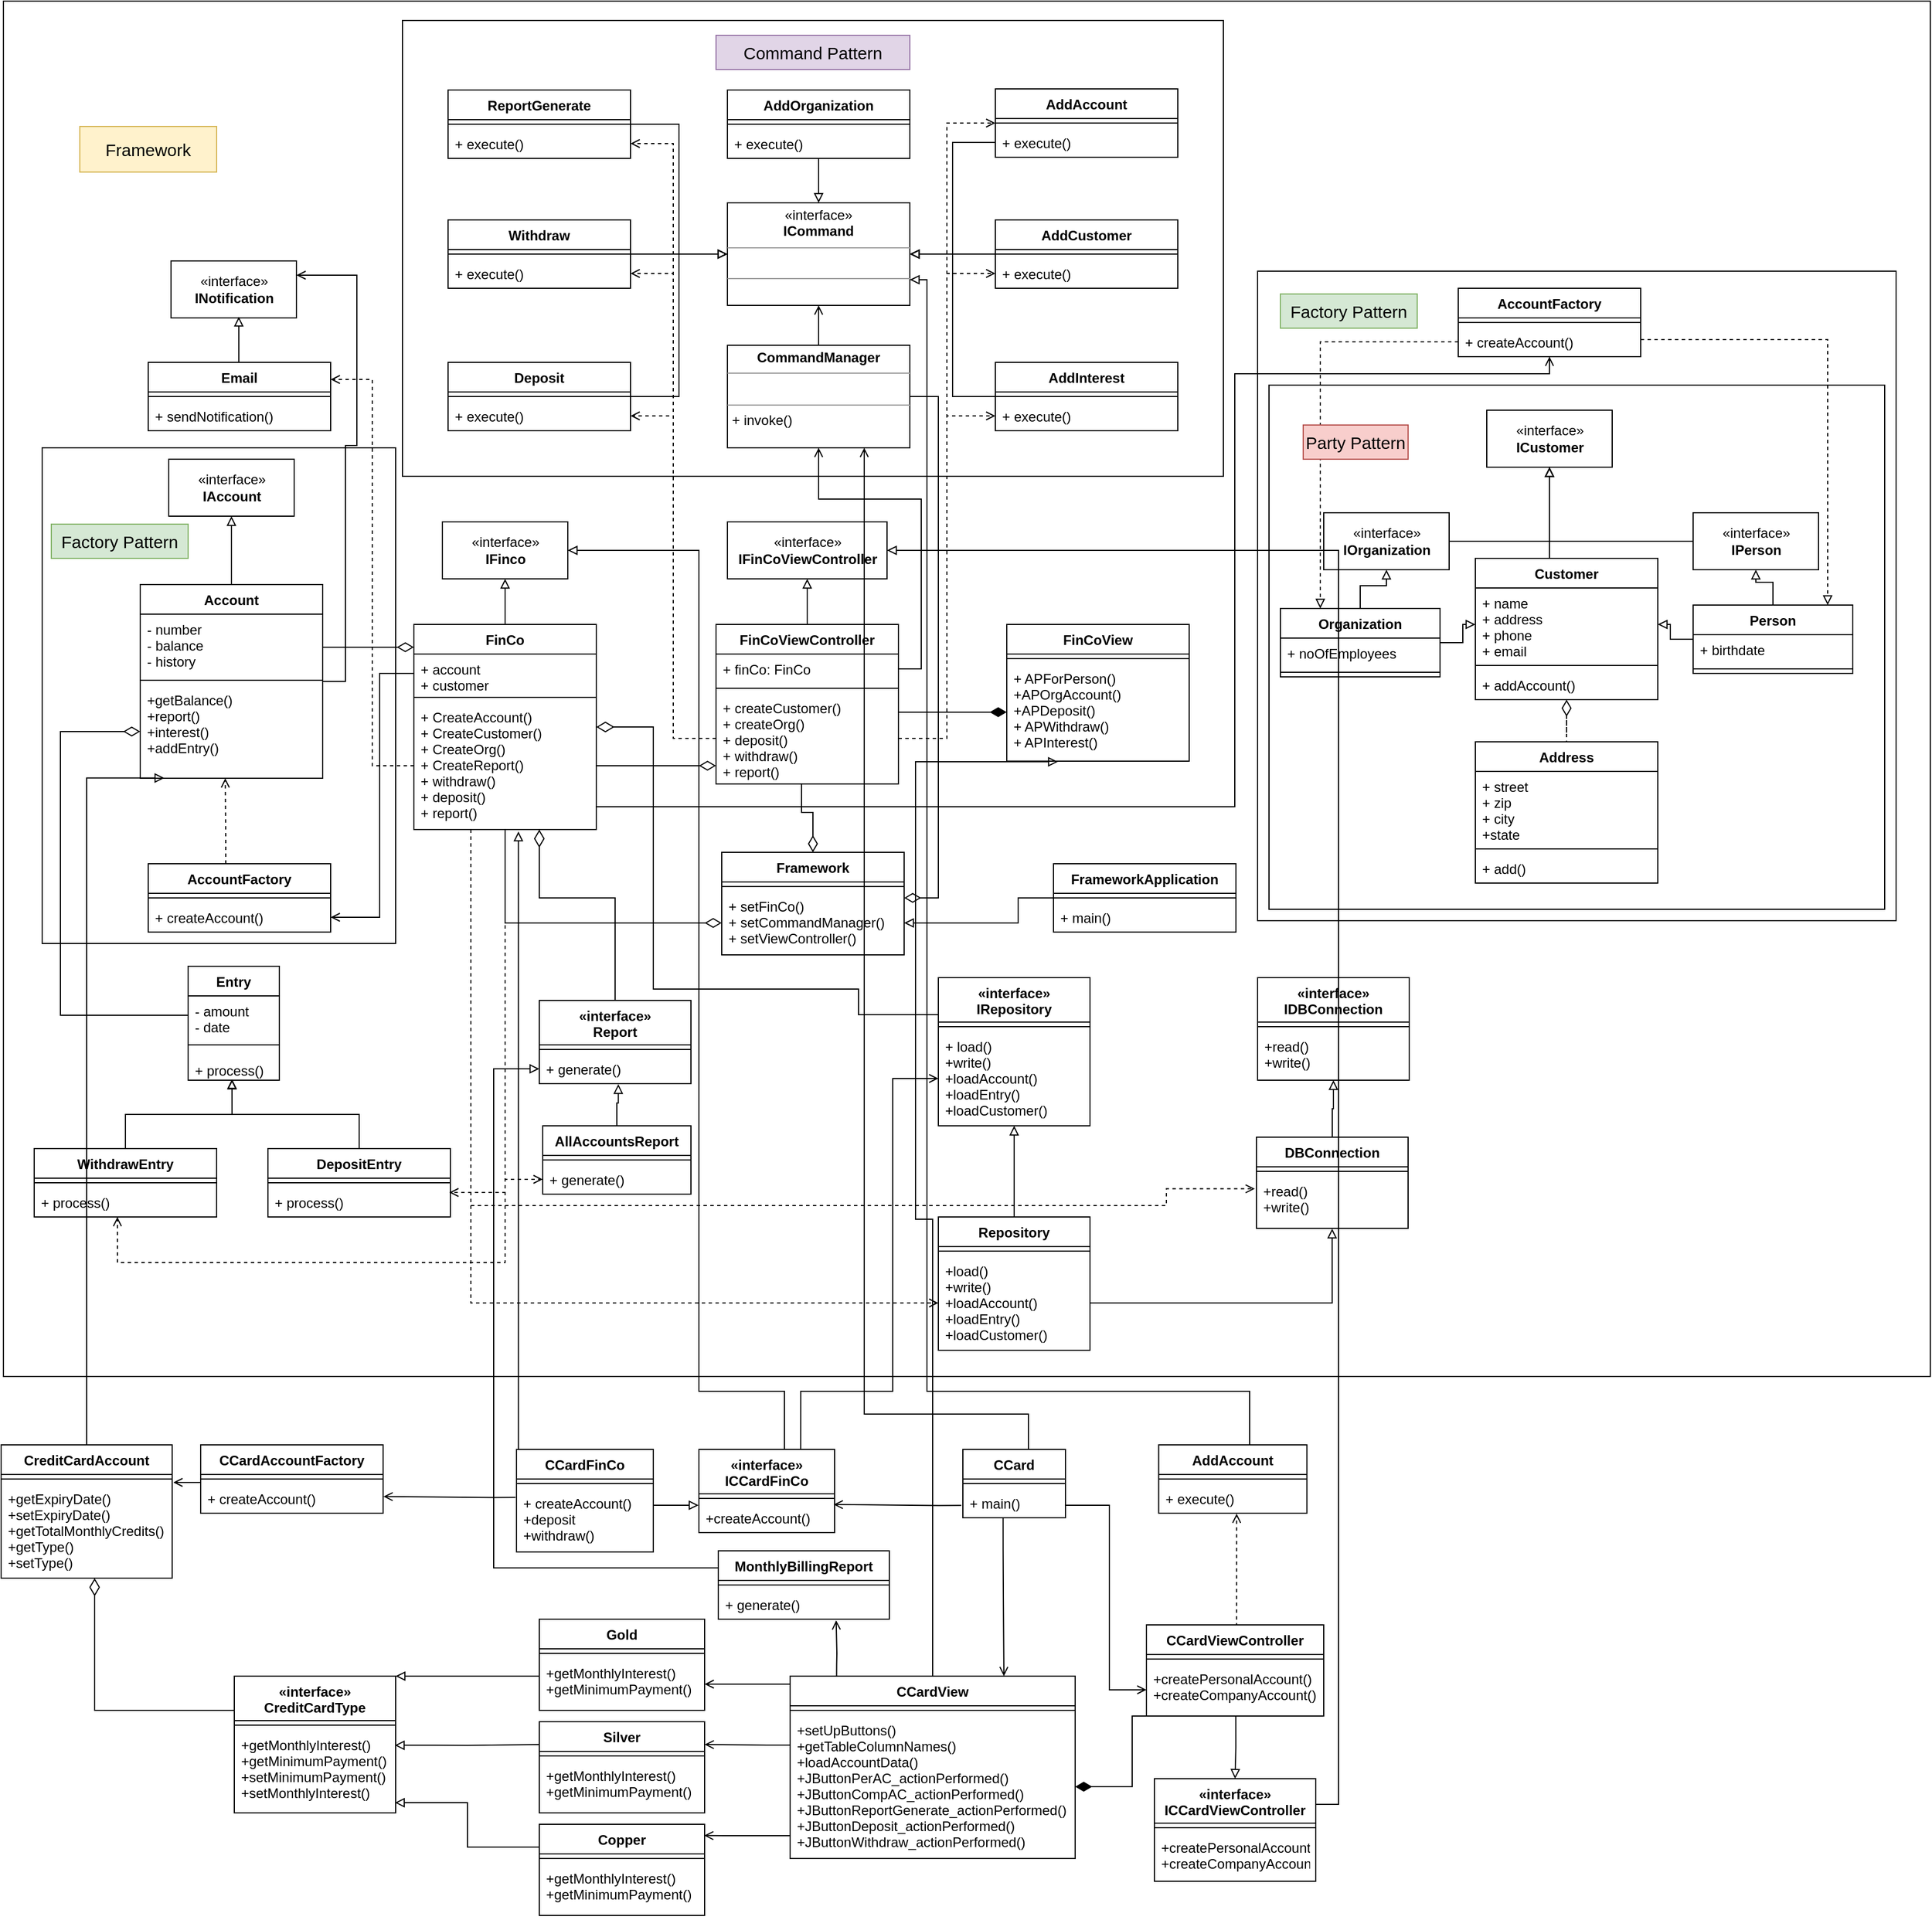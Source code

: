 <mxfile version="20.0.4" type="device"><diagram id="p2K5500ficSaJnGbRNXH" name="Page-1"><mxGraphModel dx="1501" dy="962" grid="1" gridSize="10" guides="1" tooltips="1" connect="1" arrows="1" fold="1" page="1" pageScale="1" pageWidth="850" pageHeight="1100" math="0" shadow="0"><root><mxCell id="0"/><mxCell id="1" parent="0"/><mxCell id="iLJwR2VdGcbZh-bFH01--1" value="" style="rounded=0;whiteSpace=wrap;html=1;fontSize=15;startSize=26;strokeColor=default;fillColor=default;" parent="1" vertex="1"><mxGeometry x="400" y="210" width="1690" height="1207" as="geometry"/></mxCell><mxCell id="iLJwR2VdGcbZh-bFH01--2" value="" style="rounded=0;whiteSpace=wrap;html=1;fontSize=15;strokeColor=default;fillColor=default;" parent="1" vertex="1"><mxGeometry x="1500" y="447" width="560" height="570" as="geometry"/></mxCell><mxCell id="iLJwR2VdGcbZh-bFH01--3" value="" style="rounded=0;whiteSpace=wrap;html=1;fontSize=15;strokeColor=default;fillColor=default;" parent="1" vertex="1"><mxGeometry x="1510" y="547" width="540" height="460" as="geometry"/></mxCell><mxCell id="iLJwR2VdGcbZh-bFH01--4" value="" style="rounded=0;whiteSpace=wrap;html=1;fontSize=15;" parent="1" vertex="1"><mxGeometry x="434" y="602" width="310" height="435" as="geometry"/></mxCell><mxCell id="iLJwR2VdGcbZh-bFH01--5" value="" style="rounded=0;whiteSpace=wrap;html=1;" parent="1" vertex="1"><mxGeometry x="750" y="227" width="720" height="400" as="geometry"/></mxCell><mxCell id="iLJwR2VdGcbZh-bFH01--6" style="edgeStyle=orthogonalEdgeStyle;rounded=0;orthogonalLoop=1;jettySize=auto;html=1;entryX=0.5;entryY=1;entryDx=0;entryDy=0;endArrow=block;endFill=0;" parent="1" source="iLJwR2VdGcbZh-bFH01--15" target="iLJwR2VdGcbZh-bFH01--28" edge="1"><mxGeometry relative="1" as="geometry"/></mxCell><mxCell id="iLJwR2VdGcbZh-bFH01--7" style="edgeStyle=orthogonalEdgeStyle;rounded=0;orthogonalLoop=1;jettySize=auto;html=1;entryX=1;entryY=0.5;entryDx=0;entryDy=0;fontSize=15;startArrow=diamondThin;startFill=0;endArrow=none;endFill=0;startSize=12;endSize=6;" parent="1" source="iLJwR2VdGcbZh-bFH01--15" target="iLJwR2VdGcbZh-bFH01--86" edge="1"><mxGeometry relative="1" as="geometry"><Array as="points"><mxPoint x="680" y="777"/></Array></mxGeometry></mxCell><mxCell id="iLJwR2VdGcbZh-bFH01--8" style="edgeStyle=orthogonalEdgeStyle;rounded=0;orthogonalLoop=1;jettySize=auto;html=1;entryX=0.994;entryY=0.173;entryDx=0;entryDy=0;entryPerimeter=0;fontSize=15;startArrow=none;startFill=0;endArrow=open;endFill=0;startSize=12;endSize=6;dashed=1;" parent="1" source="iLJwR2VdGcbZh-bFH01--15" target="iLJwR2VdGcbZh-bFH01--102" edge="1"><mxGeometry relative="1" as="geometry"/></mxCell><mxCell id="iLJwR2VdGcbZh-bFH01--9" style="edgeStyle=orthogonalEdgeStyle;rounded=0;orthogonalLoop=1;jettySize=auto;html=1;entryX=0.456;entryY=1;entryDx=0;entryDy=0;entryPerimeter=0;dashed=1;fontSize=15;startArrow=none;startFill=0;endArrow=open;endFill=0;startSize=12;endSize=6;" parent="1" source="iLJwR2VdGcbZh-bFH01--15" target="iLJwR2VdGcbZh-bFH01--98" edge="1"><mxGeometry relative="1" as="geometry"><Array as="points"><mxPoint x="840" y="1317"/><mxPoint x="500" y="1317"/></Array></mxGeometry></mxCell><mxCell id="iLJwR2VdGcbZh-bFH01--10" style="edgeStyle=orthogonalEdgeStyle;rounded=0;orthogonalLoop=1;jettySize=auto;html=1;entryX=0.5;entryY=0;entryDx=0;entryDy=0;fontSize=15;startArrow=diamondThin;startFill=0;endArrow=none;endFill=0;startSize=13;endSize=6;" parent="1" source="iLJwR2VdGcbZh-bFH01--15" target="iLJwR2VdGcbZh-bFH01--145" edge="1"><mxGeometry relative="1" as="geometry"><Array as="points"><mxPoint x="870" y="997"/><mxPoint x="937" y="997"/></Array></mxGeometry></mxCell><mxCell id="iLJwR2VdGcbZh-bFH01--11" style="edgeStyle=orthogonalEdgeStyle;rounded=0;orthogonalLoop=1;jettySize=auto;html=1;entryX=0;entryY=0.5;entryDx=0;entryDy=0;fontSize=15;startArrow=none;startFill=0;endArrow=open;endFill=0;startSize=13;endSize=6;dashed=1;" parent="1" source="iLJwR2VdGcbZh-bFH01--15" target="iLJwR2VdGcbZh-bFH01--151" edge="1"><mxGeometry relative="1" as="geometry"/></mxCell><mxCell id="iLJwR2VdGcbZh-bFH01--12" style="edgeStyle=orthogonalEdgeStyle;rounded=0;orthogonalLoop=1;jettySize=auto;html=1;entryX=0;entryY=0.5;entryDx=0;entryDy=0;fontSize=15;startArrow=none;startFill=0;endArrow=open;endFill=0;startSize=6;endSize=6;dashed=1;" parent="1" source="iLJwR2VdGcbZh-bFH01--15" target="iLJwR2VdGcbZh-bFH01--158" edge="1"><mxGeometry relative="1" as="geometry"><Array as="points"><mxPoint x="810" y="1353"/></Array></mxGeometry></mxCell><mxCell id="iLJwR2VdGcbZh-bFH01--13" style="edgeStyle=orthogonalEdgeStyle;rounded=0;orthogonalLoop=1;jettySize=auto;html=1;entryX=-0.011;entryY=0.245;entryDx=0;entryDy=0;dashed=1;fontSize=15;startArrow=none;startFill=0;endArrow=open;endFill=0;startSize=6;endSize=6;entryPerimeter=0;" parent="1" source="iLJwR2VdGcbZh-bFH01--15" target="iLJwR2VdGcbZh-bFH01--165" edge="1"><mxGeometry relative="1" as="geometry"><Array as="points"><mxPoint x="810" y="1267"/><mxPoint x="1420" y="1267"/><mxPoint x="1420" y="1252"/></Array></mxGeometry></mxCell><mxCell id="iLJwR2VdGcbZh-bFH01--14" style="edgeStyle=orthogonalEdgeStyle;rounded=0;orthogonalLoop=1;jettySize=auto;html=1;entryX=0;entryY=0.25;entryDx=0;entryDy=0;fontSize=15;startArrow=diamondThin;startFill=0;endArrow=none;endFill=0;startSize=13;endSize=6;" parent="1" source="iLJwR2VdGcbZh-bFH01--15" target="iLJwR2VdGcbZh-bFH01--153" edge="1"><mxGeometry relative="1" as="geometry"><Array as="points"><mxPoint x="970" y="847"/><mxPoint x="970" y="1077"/><mxPoint x="1150" y="1077"/><mxPoint x="1150" y="1100"/></Array></mxGeometry></mxCell><mxCell id="iLJwR2VdGcbZh-bFH01--15" value="FinCo" style="swimlane;fontStyle=1;align=center;verticalAlign=top;childLayout=stackLayout;horizontal=1;startSize=26;horizontalStack=0;resizeParent=1;resizeParentMax=0;resizeLast=0;collapsible=1;marginBottom=0;" parent="1" vertex="1"><mxGeometry x="760" y="757" width="160" height="180" as="geometry"/></mxCell><mxCell id="iLJwR2VdGcbZh-bFH01--16" value="+ account&#10;+ customer" style="text;strokeColor=none;fillColor=none;align=left;verticalAlign=top;spacingLeft=4;spacingRight=4;overflow=hidden;rotatable=0;points=[[0,0.5],[1,0.5]];portConstraint=eastwest;" parent="iLJwR2VdGcbZh-bFH01--15" vertex="1"><mxGeometry y="26" width="160" height="34" as="geometry"/></mxCell><mxCell id="iLJwR2VdGcbZh-bFH01--17" value="" style="line;strokeWidth=1;fillColor=none;align=left;verticalAlign=middle;spacingTop=-1;spacingLeft=3;spacingRight=3;rotatable=0;labelPosition=right;points=[];portConstraint=eastwest;" parent="iLJwR2VdGcbZh-bFH01--15" vertex="1"><mxGeometry y="60" width="160" height="8" as="geometry"/></mxCell><mxCell id="iLJwR2VdGcbZh-bFH01--18" value="+ CreateAccount()&#10;+ CreateCustomer()&#10;+ CreateOrg()&#10;+ CreateReport()&#10;+ withdraw()&#10;+ deposit()&#10;+ report()" style="text;strokeColor=none;fillColor=none;align=left;verticalAlign=top;spacingLeft=4;spacingRight=4;overflow=hidden;rotatable=0;points=[[0,0.5],[1,0.5]];portConstraint=eastwest;" parent="iLJwR2VdGcbZh-bFH01--15" vertex="1"><mxGeometry y="68" width="160" height="112" as="geometry"/></mxCell><mxCell id="iLJwR2VdGcbZh-bFH01--19" style="edgeStyle=orthogonalEdgeStyle;rounded=0;orthogonalLoop=1;jettySize=auto;html=1;entryX=0.469;entryY=1;entryDx=0;entryDy=0;entryPerimeter=0;fontSize=15;startArrow=diamondThin;startFill=0;endArrow=none;endFill=0;startSize=12;endSize=12;" parent="1" source="iLJwR2VdGcbZh-bFH01--21" target="iLJwR2VdGcbZh-bFH01--34" edge="1"><mxGeometry relative="1" as="geometry"/></mxCell><mxCell id="iLJwR2VdGcbZh-bFH01--20" style="edgeStyle=orthogonalEdgeStyle;rounded=0;orthogonalLoop=1;jettySize=auto;html=1;entryX=0.5;entryY=1;entryDx=0;entryDy=0;entryPerimeter=0;fontSize=15;startArrow=diamondThin;startFill=0;endArrow=none;endFill=0;startSize=12;endSize=12;exitX=0;exitY=0.5;exitDx=0;exitDy=0;" parent="1" source="iLJwR2VdGcbZh-bFH01--23" target="iLJwR2VdGcbZh-bFH01--18" edge="1"><mxGeometry relative="1" as="geometry"/></mxCell><mxCell id="iLJwR2VdGcbZh-bFH01--21" value="Framework" style="swimlane;fontStyle=1;align=center;verticalAlign=top;childLayout=stackLayout;horizontal=1;startSize=26;horizontalStack=0;resizeParent=1;resizeParentMax=0;resizeLast=0;collapsible=1;marginBottom=0;" parent="1" vertex="1"><mxGeometry x="1030" y="957" width="160" height="90" as="geometry"/></mxCell><mxCell id="iLJwR2VdGcbZh-bFH01--22" value="" style="line;strokeWidth=1;fillColor=none;align=left;verticalAlign=middle;spacingTop=-1;spacingLeft=3;spacingRight=3;rotatable=0;labelPosition=right;points=[];portConstraint=eastwest;" parent="iLJwR2VdGcbZh-bFH01--21" vertex="1"><mxGeometry y="26" width="160" height="8" as="geometry"/></mxCell><mxCell id="iLJwR2VdGcbZh-bFH01--23" value="+ setFinCo()&#10;+ setCommandManager()&#10;+ setViewController()" style="text;strokeColor=none;fillColor=none;align=left;verticalAlign=top;spacingLeft=4;spacingRight=4;overflow=hidden;rotatable=0;points=[[0,0.5],[1,0.5]];portConstraint=eastwest;" parent="iLJwR2VdGcbZh-bFH01--21" vertex="1"><mxGeometry y="34" width="160" height="56" as="geometry"/></mxCell><mxCell id="iLJwR2VdGcbZh-bFH01--24" style="edgeStyle=orthogonalEdgeStyle;rounded=0;orthogonalLoop=1;jettySize=auto;html=1;entryX=1;entryY=0.5;entryDx=0;entryDy=0;endArrow=block;endFill=0;" parent="1" source="iLJwR2VdGcbZh-bFH01--25" target="iLJwR2VdGcbZh-bFH01--23" edge="1"><mxGeometry relative="1" as="geometry"><Array as="points"><mxPoint x="1290" y="997"/><mxPoint x="1290" y="1019"/></Array></mxGeometry></mxCell><mxCell id="iLJwR2VdGcbZh-bFH01--25" value="FrameworkApplication" style="swimlane;fontStyle=1;align=center;verticalAlign=top;childLayout=stackLayout;horizontal=1;startSize=26;horizontalStack=0;resizeParent=1;resizeParentMax=0;resizeLast=0;collapsible=1;marginBottom=0;" parent="1" vertex="1"><mxGeometry x="1321" y="967" width="160" height="60" as="geometry"/></mxCell><mxCell id="iLJwR2VdGcbZh-bFH01--26" value="" style="line;strokeWidth=1;fillColor=none;align=left;verticalAlign=middle;spacingTop=-1;spacingLeft=3;spacingRight=3;rotatable=0;labelPosition=right;points=[];portConstraint=eastwest;" parent="iLJwR2VdGcbZh-bFH01--25" vertex="1"><mxGeometry y="26" width="160" height="8" as="geometry"/></mxCell><mxCell id="iLJwR2VdGcbZh-bFH01--27" value="+ main()" style="text;strokeColor=none;fillColor=none;align=left;verticalAlign=top;spacingLeft=4;spacingRight=4;overflow=hidden;rotatable=0;points=[[0,0.5],[1,0.5]];portConstraint=eastwest;" parent="iLJwR2VdGcbZh-bFH01--25" vertex="1"><mxGeometry y="34" width="160" height="26" as="geometry"/></mxCell><mxCell id="iLJwR2VdGcbZh-bFH01--28" value="«interface»&lt;br&gt;&lt;b&gt;IFinco&lt;/b&gt;" style="html=1;" parent="1" vertex="1"><mxGeometry x="785" y="667" width="110" height="50" as="geometry"/></mxCell><mxCell id="iLJwR2VdGcbZh-bFH01--29" value="«interface»&lt;br&gt;&lt;b&gt;IFinCoViewController&lt;/b&gt;" style="html=1;" parent="1" vertex="1"><mxGeometry x="1035" y="667" width="140" height="50" as="geometry"/></mxCell><mxCell id="iLJwR2VdGcbZh-bFH01--30" style="edgeStyle=orthogonalEdgeStyle;rounded=0;orthogonalLoop=1;jettySize=auto;html=1;entryX=0.5;entryY=1;entryDx=0;entryDy=0;endArrow=block;endFill=0;" parent="1" source="iLJwR2VdGcbZh-bFH01--31" target="iLJwR2VdGcbZh-bFH01--29" edge="1"><mxGeometry relative="1" as="geometry"/></mxCell><mxCell id="iLJwR2VdGcbZh-bFH01--31" value="FinCoViewController" style="swimlane;fontStyle=1;align=center;verticalAlign=top;childLayout=stackLayout;horizontal=1;startSize=26;horizontalStack=0;resizeParent=1;resizeParentMax=0;resizeLast=0;collapsible=1;marginBottom=0;" parent="1" vertex="1"><mxGeometry x="1025" y="757" width="160" height="140" as="geometry"/></mxCell><mxCell id="iLJwR2VdGcbZh-bFH01--32" value="+ finCo: FinCo" style="text;strokeColor=none;fillColor=none;align=left;verticalAlign=top;spacingLeft=4;spacingRight=4;overflow=hidden;rotatable=0;points=[[0,0.5],[1,0.5]];portConstraint=eastwest;" parent="iLJwR2VdGcbZh-bFH01--31" vertex="1"><mxGeometry y="26" width="160" height="26" as="geometry"/></mxCell><mxCell id="iLJwR2VdGcbZh-bFH01--33" value="" style="line;strokeWidth=1;fillColor=none;align=left;verticalAlign=middle;spacingTop=-1;spacingLeft=3;spacingRight=3;rotatable=0;labelPosition=right;points=[];portConstraint=eastwest;" parent="iLJwR2VdGcbZh-bFH01--31" vertex="1"><mxGeometry y="52" width="160" height="8" as="geometry"/></mxCell><mxCell id="iLJwR2VdGcbZh-bFH01--34" value="+ createCustomer()&#10;+ createOrg()&#10;+ deposit()&#10;+ withdraw()&#10;+ report()" style="text;strokeColor=none;fillColor=none;align=left;verticalAlign=top;spacingLeft=4;spacingRight=4;overflow=hidden;rotatable=0;points=[[0,0.5],[1,0.5]];portConstraint=eastwest;" parent="iLJwR2VdGcbZh-bFH01--31" vertex="1"><mxGeometry y="60" width="160" height="80" as="geometry"/></mxCell><mxCell id="iLJwR2VdGcbZh-bFH01--35" style="edgeStyle=orthogonalEdgeStyle;rounded=0;orthogonalLoop=1;jettySize=auto;html=1;entryX=0;entryY=0.5;entryDx=0;entryDy=0;endArrow=block;endFill=0;" parent="1" source="iLJwR2VdGcbZh-bFH01--36" target="iLJwR2VdGcbZh-bFH01--63" edge="1"><mxGeometry relative="1" as="geometry"/></mxCell><mxCell id="iLJwR2VdGcbZh-bFH01--36" value="ReportGenerate" style="swimlane;fontStyle=1;align=center;verticalAlign=top;childLayout=stackLayout;horizontal=1;startSize=26;horizontalStack=0;resizeParent=1;resizeParentMax=0;resizeLast=0;collapsible=1;marginBottom=0;" parent="1" vertex="1"><mxGeometry x="790" y="288" width="160" height="60" as="geometry"/></mxCell><mxCell id="iLJwR2VdGcbZh-bFH01--37" value="" style="line;strokeWidth=1;fillColor=none;align=left;verticalAlign=middle;spacingTop=-1;spacingLeft=3;spacingRight=3;rotatable=0;labelPosition=right;points=[];portConstraint=eastwest;" parent="iLJwR2VdGcbZh-bFH01--36" vertex="1"><mxGeometry y="26" width="160" height="8" as="geometry"/></mxCell><mxCell id="iLJwR2VdGcbZh-bFH01--38" value="+ execute()" style="text;strokeColor=none;fillColor=none;align=left;verticalAlign=top;spacingLeft=4;spacingRight=4;overflow=hidden;rotatable=0;points=[[0,0.5],[1,0.5]];portConstraint=eastwest;" parent="iLJwR2VdGcbZh-bFH01--36" vertex="1"><mxGeometry y="34" width="160" height="26" as="geometry"/></mxCell><mxCell id="iLJwR2VdGcbZh-bFH01--39" style="edgeStyle=orthogonalEdgeStyle;rounded=0;orthogonalLoop=1;jettySize=auto;html=1;entryX=0;entryY=0.5;entryDx=0;entryDy=0;endArrow=block;endFill=0;" parent="1" source="iLJwR2VdGcbZh-bFH01--40" target="iLJwR2VdGcbZh-bFH01--63" edge="1"><mxGeometry relative="1" as="geometry"/></mxCell><mxCell id="iLJwR2VdGcbZh-bFH01--40" value="Withdraw" style="swimlane;fontStyle=1;align=center;verticalAlign=top;childLayout=stackLayout;horizontal=1;startSize=26;horizontalStack=0;resizeParent=1;resizeParentMax=0;resizeLast=0;collapsible=1;marginBottom=0;" parent="1" vertex="1"><mxGeometry x="790" y="402" width="160" height="60" as="geometry"/></mxCell><mxCell id="iLJwR2VdGcbZh-bFH01--41" value="" style="line;strokeWidth=1;fillColor=none;align=left;verticalAlign=middle;spacingTop=-1;spacingLeft=3;spacingRight=3;rotatable=0;labelPosition=right;points=[];portConstraint=eastwest;" parent="iLJwR2VdGcbZh-bFH01--40" vertex="1"><mxGeometry y="26" width="160" height="8" as="geometry"/></mxCell><mxCell id="iLJwR2VdGcbZh-bFH01--42" value="+ execute()" style="text;strokeColor=none;fillColor=none;align=left;verticalAlign=top;spacingLeft=4;spacingRight=4;overflow=hidden;rotatable=0;points=[[0,0.5],[1,0.5]];portConstraint=eastwest;" parent="iLJwR2VdGcbZh-bFH01--40" vertex="1"><mxGeometry y="34" width="160" height="26" as="geometry"/></mxCell><mxCell id="iLJwR2VdGcbZh-bFH01--43" style="edgeStyle=orthogonalEdgeStyle;rounded=0;orthogonalLoop=1;jettySize=auto;html=1;entryX=0;entryY=0.5;entryDx=0;entryDy=0;endArrow=block;endFill=0;" parent="1" source="iLJwR2VdGcbZh-bFH01--44" target="iLJwR2VdGcbZh-bFH01--63" edge="1"><mxGeometry relative="1" as="geometry"/></mxCell><mxCell id="iLJwR2VdGcbZh-bFH01--44" value="Deposit" style="swimlane;fontStyle=1;align=center;verticalAlign=top;childLayout=stackLayout;horizontal=1;startSize=26;horizontalStack=0;resizeParent=1;resizeParentMax=0;resizeLast=0;collapsible=1;marginBottom=0;" parent="1" vertex="1"><mxGeometry x="790" y="527" width="160" height="60" as="geometry"/></mxCell><mxCell id="iLJwR2VdGcbZh-bFH01--45" value="" style="line;strokeWidth=1;fillColor=none;align=left;verticalAlign=middle;spacingTop=-1;spacingLeft=3;spacingRight=3;rotatable=0;labelPosition=right;points=[];portConstraint=eastwest;" parent="iLJwR2VdGcbZh-bFH01--44" vertex="1"><mxGeometry y="26" width="160" height="8" as="geometry"/></mxCell><mxCell id="iLJwR2VdGcbZh-bFH01--46" value="+ execute()" style="text;align=left;verticalAlign=top;spacingLeft=4;spacingRight=4;overflow=hidden;rotatable=0;points=[[0,0.5],[1,0.5]];portConstraint=eastwest;fillColor=none;" parent="iLJwR2VdGcbZh-bFH01--44" vertex="1"><mxGeometry y="34" width="160" height="26" as="geometry"/></mxCell><mxCell id="iLJwR2VdGcbZh-bFH01--47" value="AddInterest" style="swimlane;fontStyle=1;align=center;verticalAlign=top;childLayout=stackLayout;horizontal=1;startSize=26;horizontalStack=0;resizeParent=1;resizeParentMax=0;resizeLast=0;collapsible=1;marginBottom=0;" parent="1" vertex="1"><mxGeometry x="1270" y="527" width="160" height="60" as="geometry"/></mxCell><mxCell id="iLJwR2VdGcbZh-bFH01--48" value="" style="line;strokeWidth=1;fillColor=none;align=left;verticalAlign=middle;spacingTop=-1;spacingLeft=3;spacingRight=3;rotatable=0;labelPosition=right;points=[];portConstraint=eastwest;" parent="iLJwR2VdGcbZh-bFH01--47" vertex="1"><mxGeometry y="26" width="160" height="8" as="geometry"/></mxCell><mxCell id="iLJwR2VdGcbZh-bFH01--49" value="+ execute()" style="text;strokeColor=none;fillColor=none;align=left;verticalAlign=top;spacingLeft=4;spacingRight=4;overflow=hidden;rotatable=0;points=[[0,0.5],[1,0.5]];portConstraint=eastwest;" parent="iLJwR2VdGcbZh-bFH01--47" vertex="1"><mxGeometry y="34" width="160" height="26" as="geometry"/></mxCell><mxCell id="iLJwR2VdGcbZh-bFH01--50" value="AddAccount" style="swimlane;fontStyle=1;align=center;verticalAlign=top;childLayout=stackLayout;horizontal=1;startSize=26;horizontalStack=0;resizeParent=1;resizeParentMax=0;resizeLast=0;collapsible=1;marginBottom=0;fillColor=default;" parent="1" vertex="1"><mxGeometry x="1270" y="287" width="160" height="60" as="geometry"/></mxCell><mxCell id="iLJwR2VdGcbZh-bFH01--51" value="" style="line;strokeWidth=1;fillColor=default;align=left;verticalAlign=middle;spacingTop=-1;spacingLeft=3;spacingRight=3;rotatable=0;labelPosition=right;points=[];portConstraint=eastwest;" parent="iLJwR2VdGcbZh-bFH01--50" vertex="1"><mxGeometry y="26" width="160" height="8" as="geometry"/></mxCell><mxCell id="iLJwR2VdGcbZh-bFH01--52" value="+ execute()" style="text;strokeColor=none;fillColor=none;align=left;verticalAlign=top;spacingLeft=4;spacingRight=4;overflow=hidden;rotatable=0;points=[[0,0.5],[1,0.5]];portConstraint=eastwest;" parent="iLJwR2VdGcbZh-bFH01--50" vertex="1"><mxGeometry y="34" width="160" height="26" as="geometry"/></mxCell><mxCell id="iLJwR2VdGcbZh-bFH01--53" style="edgeStyle=orthogonalEdgeStyle;rounded=0;orthogonalLoop=1;jettySize=auto;html=1;entryX=1;entryY=0.5;entryDx=0;entryDy=0;endArrow=block;endFill=0;" parent="1" source="iLJwR2VdGcbZh-bFH01--54" target="iLJwR2VdGcbZh-bFH01--63" edge="1"><mxGeometry relative="1" as="geometry"/></mxCell><mxCell id="iLJwR2VdGcbZh-bFH01--54" value="AddCustomer" style="swimlane;fontStyle=1;align=center;verticalAlign=top;childLayout=stackLayout;horizontal=1;startSize=26;horizontalStack=0;resizeParent=1;resizeParentMax=0;resizeLast=0;collapsible=1;marginBottom=0;" parent="1" vertex="1"><mxGeometry x="1270" y="402" width="160" height="60" as="geometry"/></mxCell><mxCell id="iLJwR2VdGcbZh-bFH01--55" value="" style="line;strokeWidth=1;fillColor=none;align=left;verticalAlign=middle;spacingTop=-1;spacingLeft=3;spacingRight=3;rotatable=0;labelPosition=right;points=[];portConstraint=eastwest;" parent="iLJwR2VdGcbZh-bFH01--54" vertex="1"><mxGeometry y="26" width="160" height="8" as="geometry"/></mxCell><mxCell id="iLJwR2VdGcbZh-bFH01--56" value="+ execute()" style="text;align=left;verticalAlign=top;spacingLeft=4;spacingRight=4;overflow=hidden;rotatable=0;points=[[0,0.5],[1,0.5]];portConstraint=eastwest;fillColor=none;" parent="iLJwR2VdGcbZh-bFH01--54" vertex="1"><mxGeometry y="34" width="160" height="26" as="geometry"/></mxCell><mxCell id="iLJwR2VdGcbZh-bFH01--57" style="edgeStyle=orthogonalEdgeStyle;rounded=0;orthogonalLoop=1;jettySize=auto;html=1;entryX=0.5;entryY=0;entryDx=0;entryDy=0;endArrow=block;endFill=0;" parent="1" source="iLJwR2VdGcbZh-bFH01--58" target="iLJwR2VdGcbZh-bFH01--63" edge="1"><mxGeometry relative="1" as="geometry"/></mxCell><mxCell id="iLJwR2VdGcbZh-bFH01--58" value="AddOrganization" style="swimlane;fontStyle=1;align=center;verticalAlign=top;childLayout=stackLayout;horizontal=1;startSize=26;horizontalStack=0;resizeParent=1;resizeParentMax=0;resizeLast=0;collapsible=1;marginBottom=0;" parent="1" vertex="1"><mxGeometry x="1035" y="288" width="160" height="60" as="geometry"/></mxCell><mxCell id="iLJwR2VdGcbZh-bFH01--59" value="" style="line;strokeWidth=1;fillColor=none;align=left;verticalAlign=middle;spacingTop=-1;spacingLeft=3;spacingRight=3;rotatable=0;labelPosition=right;points=[];portConstraint=eastwest;" parent="iLJwR2VdGcbZh-bFH01--58" vertex="1"><mxGeometry y="26" width="160" height="8" as="geometry"/></mxCell><mxCell id="iLJwR2VdGcbZh-bFH01--60" value="+ execute()" style="text;strokeColor=none;fillColor=none;align=left;verticalAlign=top;spacingLeft=4;spacingRight=4;overflow=hidden;rotatable=0;points=[[0,0.5],[1,0.5]];portConstraint=eastwest;" parent="iLJwR2VdGcbZh-bFH01--58" vertex="1"><mxGeometry y="34" width="160" height="26" as="geometry"/></mxCell><mxCell id="iLJwR2VdGcbZh-bFH01--61" style="edgeStyle=orthogonalEdgeStyle;rounded=0;orthogonalLoop=1;jettySize=auto;html=1;entryX=0.5;entryY=1;entryDx=0;entryDy=0;endArrow=open;endFill=0;" parent="1" source="iLJwR2VdGcbZh-bFH01--62" target="iLJwR2VdGcbZh-bFH01--63" edge="1"><mxGeometry relative="1" as="geometry"/></mxCell><mxCell id="iLJwR2VdGcbZh-bFH01--62" value="&lt;p style=&quot;margin:0px;margin-top:4px;text-align:center;&quot;&gt;&lt;span style=&quot;font-weight: 700;&quot;&gt;CommandManager&lt;/span&gt;&lt;br&gt;&lt;/p&gt;&lt;hr size=&quot;1&quot;&gt;&lt;p style=&quot;margin:0px;margin-left:4px;&quot;&gt;&lt;br&gt;&lt;/p&gt;&lt;hr size=&quot;1&quot;&gt;&lt;p style=&quot;margin:0px;margin-left:4px;&quot;&gt;+ invoke()&lt;br&gt;&lt;/p&gt;" style="verticalAlign=top;align=left;overflow=fill;fontSize=12;fontFamily=Helvetica;html=1;" parent="1" vertex="1"><mxGeometry x="1035" y="512" width="160" height="90" as="geometry"/></mxCell><mxCell id="iLJwR2VdGcbZh-bFH01--63" value="&lt;p style=&quot;margin:0px;margin-top:4px;text-align:center;&quot;&gt;«interface»&lt;br&gt;&lt;b&gt;ICommand&lt;/b&gt;&lt;br&gt;&lt;/p&gt;&lt;hr size=&quot;1&quot;&gt;&lt;p style=&quot;margin:0px;margin-left:4px;&quot;&gt;&lt;br&gt;&lt;/p&gt;&lt;hr size=&quot;1&quot;&gt;&lt;p style=&quot;margin:0px;margin-left:4px;&quot;&gt;&lt;br&gt;&lt;/p&gt;" style="verticalAlign=top;align=left;overflow=fill;fontSize=12;fontFamily=Helvetica;html=1;" parent="1" vertex="1"><mxGeometry x="1035" y="387" width="160" height="90" as="geometry"/></mxCell><mxCell id="iLJwR2VdGcbZh-bFH01--64" style="edgeStyle=orthogonalEdgeStyle;rounded=0;orthogonalLoop=1;jettySize=auto;html=1;entryX=1;entryY=0.5;entryDx=0;entryDy=0;endArrow=block;endFill=0;" parent="1" source="iLJwR2VdGcbZh-bFH01--52" target="iLJwR2VdGcbZh-bFH01--63" edge="1"><mxGeometry relative="1" as="geometry"/></mxCell><mxCell id="iLJwR2VdGcbZh-bFH01--65" style="edgeStyle=orthogonalEdgeStyle;rounded=0;orthogonalLoop=1;jettySize=auto;html=1;entryX=1;entryY=0.5;entryDx=0;entryDy=0;endArrow=block;endFill=0;" parent="1" source="iLJwR2VdGcbZh-bFH01--48" target="iLJwR2VdGcbZh-bFH01--63" edge="1"><mxGeometry relative="1" as="geometry"/></mxCell><mxCell id="iLJwR2VdGcbZh-bFH01--66" value="&lt;font style=&quot;font-size: 15px;&quot;&gt;Command Pattern&lt;/font&gt;" style="text;html=1;strokeColor=#9673a6;fillColor=#e1d5e7;align=center;verticalAlign=middle;whiteSpace=wrap;rounded=0;" parent="1" vertex="1"><mxGeometry x="1025" y="240" width="170" height="30" as="geometry"/></mxCell><mxCell id="iLJwR2VdGcbZh-bFH01--67" style="edgeStyle=orthogonalEdgeStyle;rounded=0;orthogonalLoop=1;jettySize=auto;html=1;entryX=0;entryY=0.5;entryDx=0;entryDy=0;fontSize=15;endArrow=open;endFill=0;dashed=1;" parent="1" source="iLJwR2VdGcbZh-bFH01--34" target="iLJwR2VdGcbZh-bFH01--50" edge="1"><mxGeometry relative="1" as="geometry"/></mxCell><mxCell id="iLJwR2VdGcbZh-bFH01--68" style="edgeStyle=orthogonalEdgeStyle;rounded=0;orthogonalLoop=1;jettySize=auto;html=1;entryX=0;entryY=0.5;entryDx=0;entryDy=0;fontSize=15;endArrow=open;endFill=0;dashed=1;" parent="1" source="iLJwR2VdGcbZh-bFH01--34" target="iLJwR2VdGcbZh-bFH01--56" edge="1"><mxGeometry relative="1" as="geometry"/></mxCell><mxCell id="iLJwR2VdGcbZh-bFH01--69" style="edgeStyle=orthogonalEdgeStyle;rounded=0;orthogonalLoop=1;jettySize=auto;html=1;entryX=0;entryY=0.5;entryDx=0;entryDy=0;dashed=1;fontSize=15;endArrow=open;endFill=0;" parent="1" source="iLJwR2VdGcbZh-bFH01--34" target="iLJwR2VdGcbZh-bFH01--49" edge="1"><mxGeometry relative="1" as="geometry"/></mxCell><mxCell id="iLJwR2VdGcbZh-bFH01--70" style="edgeStyle=orthogonalEdgeStyle;rounded=0;orthogonalLoop=1;jettySize=auto;html=1;entryX=1;entryY=0.5;entryDx=0;entryDy=0;dashed=1;fontSize=15;endArrow=open;endFill=0;" parent="1" source="iLJwR2VdGcbZh-bFH01--34" target="iLJwR2VdGcbZh-bFH01--38" edge="1"><mxGeometry relative="1" as="geometry"/></mxCell><mxCell id="iLJwR2VdGcbZh-bFH01--71" style="edgeStyle=orthogonalEdgeStyle;rounded=0;orthogonalLoop=1;jettySize=auto;html=1;entryX=1;entryY=0.5;entryDx=0;entryDy=0;dashed=1;fontSize=15;endArrow=open;endFill=0;" parent="1" source="iLJwR2VdGcbZh-bFH01--34" target="iLJwR2VdGcbZh-bFH01--42" edge="1"><mxGeometry relative="1" as="geometry"/></mxCell><mxCell id="iLJwR2VdGcbZh-bFH01--72" style="edgeStyle=orthogonalEdgeStyle;rounded=0;orthogonalLoop=1;jettySize=auto;html=1;entryX=1;entryY=0.5;entryDx=0;entryDy=0;dashed=1;fontSize=15;endArrow=open;endFill=0;" parent="1" source="iLJwR2VdGcbZh-bFH01--34" target="iLJwR2VdGcbZh-bFH01--46" edge="1"><mxGeometry relative="1" as="geometry"/></mxCell><mxCell id="iLJwR2VdGcbZh-bFH01--73" style="edgeStyle=orthogonalEdgeStyle;rounded=0;orthogonalLoop=1;jettySize=auto;html=1;entryX=0.5;entryY=1;entryDx=0;entryDy=0;fontSize=15;endArrow=open;endFill=0;" parent="1" source="iLJwR2VdGcbZh-bFH01--32" target="iLJwR2VdGcbZh-bFH01--62" edge="1"><mxGeometry relative="1" as="geometry"><Array as="points"><mxPoint x="1205" y="796"/><mxPoint x="1205" y="647"/><mxPoint x="1115" y="647"/></Array></mxGeometry></mxCell><mxCell id="iLJwR2VdGcbZh-bFH01--74" style="edgeStyle=orthogonalEdgeStyle;rounded=0;orthogonalLoop=1;jettySize=auto;html=1;fontSize=15;endArrow=none;endFill=0;startArrow=diamondThin;startFill=0;endSize=12;startSize=12;" parent="1" source="iLJwR2VdGcbZh-bFH01--34" target="iLJwR2VdGcbZh-bFH01--18" edge="1"><mxGeometry relative="1" as="geometry"><Array as="points"><mxPoint x="980" y="881"/><mxPoint x="980" y="881"/></Array></mxGeometry></mxCell><mxCell id="iLJwR2VdGcbZh-bFH01--75" value="FinCoView" style="swimlane;fontStyle=1;align=center;verticalAlign=top;childLayout=stackLayout;horizontal=1;startSize=26;horizontalStack=0;resizeParent=1;resizeParentMax=0;resizeLast=0;collapsible=1;marginBottom=0;" parent="1" vertex="1"><mxGeometry x="1280" y="757" width="160" height="120" as="geometry"/></mxCell><mxCell id="iLJwR2VdGcbZh-bFH01--76" value="" style="line;strokeWidth=1;fillColor=none;align=left;verticalAlign=middle;spacingTop=-1;spacingLeft=3;spacingRight=3;rotatable=0;labelPosition=right;points=[];portConstraint=eastwest;" parent="iLJwR2VdGcbZh-bFH01--75" vertex="1"><mxGeometry y="26" width="160" height="8" as="geometry"/></mxCell><mxCell id="iLJwR2VdGcbZh-bFH01--77" value="+ APForPerson()&#10;+APOrgAccount()&#10;+APDeposit()&#10;+ APWithdraw()&#10;+ APInterest()" style="text;strokeColor=none;fillColor=none;align=left;verticalAlign=top;spacingLeft=4;spacingRight=4;overflow=hidden;rotatable=0;points=[[0,0.5],[1,0.5]];portConstraint=eastwest;" parent="iLJwR2VdGcbZh-bFH01--75" vertex="1"><mxGeometry y="34" width="160" height="86" as="geometry"/></mxCell><mxCell id="iLJwR2VdGcbZh-bFH01--78" style="edgeStyle=orthogonalEdgeStyle;rounded=0;orthogonalLoop=1;jettySize=auto;html=1;entryX=1;entryY=0.5;entryDx=0;entryDy=0;fontSize=15;startArrow=diamondThin;startFill=1;endArrow=none;endFill=0;startSize=12;endSize=12;" parent="1" source="iLJwR2VdGcbZh-bFH01--77" target="iLJwR2VdGcbZh-bFH01--34" edge="1"><mxGeometry relative="1" as="geometry"><Array as="points"><mxPoint x="1185" y="834"/></Array></mxGeometry></mxCell><mxCell id="iLJwR2VdGcbZh-bFH01--79" style="edgeStyle=orthogonalEdgeStyle;rounded=0;orthogonalLoop=1;jettySize=auto;html=1;entryX=1;entryY=0.5;entryDx=0;entryDy=0;fontSize=15;startArrow=diamondThin;startFill=0;endArrow=none;endFill=0;startSize=12;endSize=12;" parent="1" source="iLJwR2VdGcbZh-bFH01--23" target="iLJwR2VdGcbZh-bFH01--62" edge="1"><mxGeometry relative="1" as="geometry"><Array as="points"><mxPoint x="1220" y="997"/><mxPoint x="1220" y="557"/></Array></mxGeometry></mxCell><mxCell id="iLJwR2VdGcbZh-bFH01--80" value="«interface»&lt;br&gt;&lt;b&gt;IAccount&lt;/b&gt;" style="html=1;" parent="1" vertex="1"><mxGeometry x="545" y="612" width="110" height="50" as="geometry"/></mxCell><mxCell id="iLJwR2VdGcbZh-bFH01--81" style="edgeStyle=orthogonalEdgeStyle;rounded=0;orthogonalLoop=1;jettySize=auto;html=1;entryX=0.5;entryY=1;entryDx=0;entryDy=0;fontSize=15;startArrow=none;startFill=0;endArrow=block;endFill=0;startSize=12;endSize=6;" parent="1" source="iLJwR2VdGcbZh-bFH01--83" target="iLJwR2VdGcbZh-bFH01--80" edge="1"><mxGeometry relative="1" as="geometry"/></mxCell><mxCell id="iLJwR2VdGcbZh-bFH01--82" style="edgeStyle=orthogonalEdgeStyle;rounded=0;orthogonalLoop=1;jettySize=auto;html=1;entryX=1;entryY=0.25;entryDx=0;entryDy=0;fontSize=15;startArrow=none;startFill=0;endArrow=open;endFill=0;startSize=12;endSize=6;" parent="1" source="iLJwR2VdGcbZh-bFH01--83" target="iLJwR2VdGcbZh-bFH01--103" edge="1"><mxGeometry relative="1" as="geometry"><Array as="points"><mxPoint x="700" y="807"/><mxPoint x="700" y="600"/><mxPoint x="710" y="600"/><mxPoint x="710" y="451"/></Array></mxGeometry></mxCell><mxCell id="iLJwR2VdGcbZh-bFH01--83" value="Account" style="swimlane;fontStyle=1;align=center;verticalAlign=top;childLayout=stackLayout;horizontal=1;startSize=26;horizontalStack=0;resizeParent=1;resizeParentMax=0;resizeLast=0;collapsible=1;marginBottom=0;" parent="1" vertex="1"><mxGeometry x="520" y="722" width="160" height="170" as="geometry"/></mxCell><mxCell id="iLJwR2VdGcbZh-bFH01--84" value="- number&#10;- balance&#10;- history" style="text;align=left;verticalAlign=top;spacingLeft=4;spacingRight=4;overflow=hidden;rotatable=0;points=[[0,0.5],[1,0.5]];portConstraint=eastwest;fillColor=none;" parent="iLJwR2VdGcbZh-bFH01--83" vertex="1"><mxGeometry y="26" width="160" height="54" as="geometry"/></mxCell><mxCell id="iLJwR2VdGcbZh-bFH01--85" value="" style="line;strokeWidth=1;fillColor=none;align=left;verticalAlign=middle;spacingTop=-1;spacingLeft=3;spacingRight=3;rotatable=0;labelPosition=right;points=[];portConstraint=eastwest;" parent="iLJwR2VdGcbZh-bFH01--83" vertex="1"><mxGeometry y="80" width="160" height="8" as="geometry"/></mxCell><mxCell id="iLJwR2VdGcbZh-bFH01--86" value="+getBalance()&#10;+report()&#10;+interest()&#10;+addEntry()" style="text;strokeColor=none;fillColor=none;align=left;verticalAlign=top;spacingLeft=4;spacingRight=4;overflow=hidden;rotatable=0;points=[[0,0.5],[1,0.5]];portConstraint=eastwest;" parent="iLJwR2VdGcbZh-bFH01--83" vertex="1"><mxGeometry y="88" width="160" height="82" as="geometry"/></mxCell><mxCell id="iLJwR2VdGcbZh-bFH01--87" style="edgeStyle=orthogonalEdgeStyle;rounded=0;orthogonalLoop=1;jettySize=auto;html=1;entryX=0.466;entryY=1;entryDx=0;entryDy=0;entryPerimeter=0;fontSize=15;startArrow=none;startFill=0;endArrow=open;endFill=0;startSize=12;endSize=6;dashed=1;" parent="1" source="iLJwR2VdGcbZh-bFH01--88" target="iLJwR2VdGcbZh-bFH01--86" edge="1"><mxGeometry relative="1" as="geometry"><Array as="points"><mxPoint x="595" y="947"/><mxPoint x="595" y="947"/></Array></mxGeometry></mxCell><mxCell id="iLJwR2VdGcbZh-bFH01--88" value="AccountFactory" style="swimlane;fontStyle=1;align=center;verticalAlign=top;childLayout=stackLayout;horizontal=1;startSize=26;horizontalStack=0;resizeParent=1;resizeParentMax=0;resizeLast=0;collapsible=1;marginBottom=0;" parent="1" vertex="1"><mxGeometry x="527" y="967" width="160" height="60" as="geometry"/></mxCell><mxCell id="iLJwR2VdGcbZh-bFH01--89" value="" style="line;strokeWidth=1;align=left;verticalAlign=middle;spacingTop=-1;spacingLeft=3;spacingRight=3;rotatable=0;labelPosition=right;points=[];portConstraint=eastwest;" parent="iLJwR2VdGcbZh-bFH01--88" vertex="1"><mxGeometry y="26" width="160" height="8" as="geometry"/></mxCell><mxCell id="iLJwR2VdGcbZh-bFH01--90" value="+ createAccount()" style="text;strokeColor=none;fillColor=none;align=left;verticalAlign=top;spacingLeft=4;spacingRight=4;overflow=hidden;rotatable=0;points=[[0,0.5],[1,0.5]];portConstraint=eastwest;" parent="iLJwR2VdGcbZh-bFH01--88" vertex="1"><mxGeometry y="34" width="160" height="26" as="geometry"/></mxCell><mxCell id="iLJwR2VdGcbZh-bFH01--91" value="Entry" style="swimlane;fontStyle=1;align=center;verticalAlign=top;childLayout=stackLayout;horizontal=1;startSize=26;horizontalStack=0;resizeParent=1;resizeParentMax=0;resizeLast=0;collapsible=1;marginBottom=0;" parent="1" vertex="1"><mxGeometry x="562" y="1057" width="80" height="100" as="geometry"/></mxCell><mxCell id="iLJwR2VdGcbZh-bFH01--92" value="- amount&#10;- date" style="text;strokeColor=none;fillColor=none;align=left;verticalAlign=top;spacingLeft=4;spacingRight=4;overflow=hidden;rotatable=0;points=[[0,0.5],[1,0.5]];portConstraint=eastwest;" parent="iLJwR2VdGcbZh-bFH01--91" vertex="1"><mxGeometry y="26" width="80" height="34" as="geometry"/></mxCell><mxCell id="iLJwR2VdGcbZh-bFH01--93" value="" style="line;strokeWidth=1;fillColor=none;align=left;verticalAlign=middle;spacingTop=-1;spacingLeft=3;spacingRight=3;rotatable=0;labelPosition=right;points=[];portConstraint=eastwest;" parent="iLJwR2VdGcbZh-bFH01--91" vertex="1"><mxGeometry y="60" width="80" height="18" as="geometry"/></mxCell><mxCell id="iLJwR2VdGcbZh-bFH01--94" value="+ process()" style="text;strokeColor=none;fillColor=none;align=left;verticalAlign=top;spacingLeft=4;spacingRight=4;overflow=hidden;rotatable=0;points=[[0,0.5],[1,0.5]];portConstraint=eastwest;" parent="iLJwR2VdGcbZh-bFH01--91" vertex="1"><mxGeometry y="78" width="80" height="22" as="geometry"/></mxCell><mxCell id="iLJwR2VdGcbZh-bFH01--95" style="edgeStyle=orthogonalEdgeStyle;rounded=0;orthogonalLoop=1;jettySize=auto;html=1;entryX=0.481;entryY=0.955;entryDx=0;entryDy=0;entryPerimeter=0;fontSize=15;startArrow=none;startFill=0;endArrow=block;endFill=0;startSize=12;endSize=6;" parent="1" source="iLJwR2VdGcbZh-bFH01--96" target="iLJwR2VdGcbZh-bFH01--94" edge="1"><mxGeometry relative="1" as="geometry"/></mxCell><mxCell id="iLJwR2VdGcbZh-bFH01--96" value="WithdrawEntry" style="swimlane;fontStyle=1;align=center;verticalAlign=top;childLayout=stackLayout;horizontal=1;startSize=26;horizontalStack=0;resizeParent=1;resizeParentMax=0;resizeLast=0;collapsible=1;marginBottom=0;" parent="1" vertex="1"><mxGeometry x="427" y="1217" width="160" height="60" as="geometry"/></mxCell><mxCell id="iLJwR2VdGcbZh-bFH01--97" value="" style="line;strokeWidth=1;fillColor=none;align=left;verticalAlign=middle;spacingTop=-1;spacingLeft=3;spacingRight=3;rotatable=0;labelPosition=right;points=[];portConstraint=eastwest;" parent="iLJwR2VdGcbZh-bFH01--96" vertex="1"><mxGeometry y="26" width="160" height="8" as="geometry"/></mxCell><mxCell id="iLJwR2VdGcbZh-bFH01--98" value="+ process() " style="text;strokeColor=none;fillColor=none;align=left;verticalAlign=top;spacingLeft=4;spacingRight=4;overflow=hidden;rotatable=0;points=[[0,0.5],[1,0.5]];portConstraint=eastwest;" parent="iLJwR2VdGcbZh-bFH01--96" vertex="1"><mxGeometry y="34" width="160" height="26" as="geometry"/></mxCell><mxCell id="iLJwR2VdGcbZh-bFH01--99" style="edgeStyle=orthogonalEdgeStyle;rounded=0;orthogonalLoop=1;jettySize=auto;html=1;fontSize=15;startArrow=none;startFill=0;endArrow=block;endFill=0;startSize=12;endSize=6;entryX=0.481;entryY=0.977;entryDx=0;entryDy=0;entryPerimeter=0;" parent="1" source="iLJwR2VdGcbZh-bFH01--100" target="iLJwR2VdGcbZh-bFH01--94" edge="1"><mxGeometry relative="1" as="geometry"><mxPoint x="750" y="1117" as="targetPoint"/></mxGeometry></mxCell><mxCell id="iLJwR2VdGcbZh-bFH01--100" value="DepositEntry" style="swimlane;fontStyle=1;align=center;verticalAlign=top;childLayout=stackLayout;horizontal=1;startSize=26;horizontalStack=0;resizeParent=1;resizeParentMax=0;resizeLast=0;collapsible=1;marginBottom=0;" parent="1" vertex="1"><mxGeometry x="632" y="1217" width="160" height="60" as="geometry"/></mxCell><mxCell id="iLJwR2VdGcbZh-bFH01--101" value="" style="line;strokeWidth=1;fillColor=none;align=left;verticalAlign=middle;spacingTop=-1;spacingLeft=3;spacingRight=3;rotatable=0;labelPosition=right;points=[];portConstraint=eastwest;" parent="iLJwR2VdGcbZh-bFH01--100" vertex="1"><mxGeometry y="26" width="160" height="8" as="geometry"/></mxCell><mxCell id="iLJwR2VdGcbZh-bFH01--102" value="+ process()" style="text;strokeColor=none;fillColor=none;align=left;verticalAlign=top;spacingLeft=4;spacingRight=4;overflow=hidden;rotatable=0;points=[[0,0.5],[1,0.5]];portConstraint=eastwest;" parent="iLJwR2VdGcbZh-bFH01--100" vertex="1"><mxGeometry y="34" width="160" height="26" as="geometry"/></mxCell><mxCell id="iLJwR2VdGcbZh-bFH01--103" value="«interface»&lt;br&gt;&lt;b&gt;INotification&lt;/b&gt;" style="html=1;" parent="1" vertex="1"><mxGeometry x="547" y="438" width="110" height="50" as="geometry"/></mxCell><mxCell id="iLJwR2VdGcbZh-bFH01--104" value="Email" style="swimlane;fontStyle=1;align=center;verticalAlign=top;childLayout=stackLayout;horizontal=1;startSize=26;horizontalStack=0;resizeParent=1;resizeParentMax=0;resizeLast=0;collapsible=1;marginBottom=0;" parent="1" vertex="1"><mxGeometry x="527" y="527" width="160" height="60" as="geometry"/></mxCell><mxCell id="iLJwR2VdGcbZh-bFH01--105" value="" style="line;strokeWidth=1;fillColor=none;align=left;verticalAlign=middle;spacingTop=-1;spacingLeft=3;spacingRight=3;rotatable=0;labelPosition=right;points=[];portConstraint=eastwest;" parent="iLJwR2VdGcbZh-bFH01--104" vertex="1"><mxGeometry y="26" width="160" height="8" as="geometry"/></mxCell><mxCell id="iLJwR2VdGcbZh-bFH01--106" value="+ sendNotification()" style="text;strokeColor=none;fillColor=none;align=left;verticalAlign=top;spacingLeft=4;spacingRight=4;overflow=hidden;rotatable=0;points=[[0,0.5],[1,0.5]];portConstraint=eastwest;" parent="iLJwR2VdGcbZh-bFH01--104" vertex="1"><mxGeometry y="34" width="160" height="26" as="geometry"/></mxCell><mxCell id="iLJwR2VdGcbZh-bFH01--107" value="" style="endArrow=block;endFill=0;endSize=6;html=1;rounded=0;" parent="1" edge="1"><mxGeometry width="160" relative="1" as="geometry"><mxPoint x="606.44" y="527" as="sourcePoint"/><mxPoint x="606.44" y="487" as="targetPoint"/></mxGeometry></mxCell><mxCell id="iLJwR2VdGcbZh-bFH01--108" style="edgeStyle=orthogonalEdgeStyle;rounded=0;orthogonalLoop=1;jettySize=auto;html=1;entryX=1;entryY=0.5;entryDx=0;entryDy=0;fontSize=15;startArrow=none;startFill=0;endArrow=open;endFill=0;startSize=12;endSize=6;" parent="1" source="iLJwR2VdGcbZh-bFH01--16" target="iLJwR2VdGcbZh-bFH01--90" edge="1"><mxGeometry relative="1" as="geometry"><Array as="points"><mxPoint x="730" y="800"/><mxPoint x="730" y="1014"/></Array></mxGeometry></mxCell><mxCell id="iLJwR2VdGcbZh-bFH01--109" style="edgeStyle=orthogonalEdgeStyle;rounded=0;orthogonalLoop=1;jettySize=auto;html=1;entryX=1;entryY=0.25;entryDx=0;entryDy=0;fontSize=15;startArrow=none;startFill=0;endArrow=open;endFill=0;startSize=12;endSize=6;dashed=1;" parent="1" source="iLJwR2VdGcbZh-bFH01--18" target="iLJwR2VdGcbZh-bFH01--104" edge="1"><mxGeometry relative="1" as="geometry"/></mxCell><mxCell id="iLJwR2VdGcbZh-bFH01--110" style="edgeStyle=orthogonalEdgeStyle;rounded=0;orthogonalLoop=1;jettySize=auto;html=1;entryX=0;entryY=0.5;entryDx=0;entryDy=0;fontSize=15;startArrow=diamondThin;startFill=0;endArrow=none;endFill=0;startSize=12;endSize=6;" parent="1" source="iLJwR2VdGcbZh-bFH01--86" target="iLJwR2VdGcbZh-bFH01--92" edge="1"><mxGeometry relative="1" as="geometry"><Array as="points"><mxPoint x="450" y="851"/><mxPoint x="450" y="1100"/></Array></mxGeometry></mxCell><mxCell id="iLJwR2VdGcbZh-bFH01--111" value="Factory Pattern" style="text;html=1;strokeColor=#82b366;fillColor=#d5e8d4;align=center;verticalAlign=middle;whiteSpace=wrap;rounded=0;fontSize=15;" parent="1" vertex="1"><mxGeometry x="442" y="669" width="120" height="30" as="geometry"/></mxCell><mxCell id="iLJwR2VdGcbZh-bFH01--112" style="edgeStyle=orthogonalEdgeStyle;rounded=0;orthogonalLoop=1;jettySize=auto;html=1;entryX=0.5;entryY=0;entryDx=0;entryDy=0;dashed=1;fontSize=15;startArrow=diamondThin;startFill=0;endArrow=none;endFill=0;startSize=12;endSize=6;" parent="1" source="iLJwR2VdGcbZh-bFH01--114" target="iLJwR2VdGcbZh-bFH01--119" edge="1"><mxGeometry relative="1" as="geometry"/></mxCell><mxCell id="iLJwR2VdGcbZh-bFH01--113" style="edgeStyle=orthogonalEdgeStyle;rounded=0;orthogonalLoop=1;jettySize=auto;html=1;entryX=0.5;entryY=1;entryDx=0;entryDy=0;fontSize=15;startArrow=none;startFill=0;endArrow=block;endFill=0;startSize=12;endSize=6;" parent="1" source="iLJwR2VdGcbZh-bFH01--114" target="iLJwR2VdGcbZh-bFH01--118" edge="1"><mxGeometry relative="1" as="geometry"><Array as="points"><mxPoint x="1756" y="669"/><mxPoint x="1756" y="669"/></Array></mxGeometry></mxCell><mxCell id="iLJwR2VdGcbZh-bFH01--114" value="Customer" style="swimlane;fontStyle=1;align=center;verticalAlign=top;childLayout=stackLayout;horizontal=1;startSize=26;horizontalStack=0;resizeParent=1;resizeParentMax=0;resizeLast=0;collapsible=1;marginBottom=0;" parent="1" vertex="1"><mxGeometry x="1691" y="699" width="160" height="124" as="geometry"/></mxCell><mxCell id="iLJwR2VdGcbZh-bFH01--115" value="+ name&#10;+ address&#10;+ phone&#10;+ email" style="text;strokeColor=none;fillColor=none;align=left;verticalAlign=top;spacingLeft=4;spacingRight=4;overflow=hidden;rotatable=0;points=[[0,0.5],[1,0.5]];portConstraint=eastwest;" parent="iLJwR2VdGcbZh-bFH01--114" vertex="1"><mxGeometry y="26" width="160" height="64" as="geometry"/></mxCell><mxCell id="iLJwR2VdGcbZh-bFH01--116" value="" style="line;strokeWidth=1;fillColor=none;align=left;verticalAlign=middle;spacingTop=-1;spacingLeft=3;spacingRight=3;rotatable=0;labelPosition=right;points=[];portConstraint=eastwest;" parent="iLJwR2VdGcbZh-bFH01--114" vertex="1"><mxGeometry y="90" width="160" height="8" as="geometry"/></mxCell><mxCell id="iLJwR2VdGcbZh-bFH01--117" value="+ addAccount()" style="text;strokeColor=none;fillColor=none;align=left;verticalAlign=top;spacingLeft=4;spacingRight=4;overflow=hidden;rotatable=0;points=[[0,0.5],[1,0.5]];portConstraint=eastwest;" parent="iLJwR2VdGcbZh-bFH01--114" vertex="1"><mxGeometry y="98" width="160" height="26" as="geometry"/></mxCell><mxCell id="iLJwR2VdGcbZh-bFH01--118" value="«interface»&lt;br&gt;&lt;b&gt;ICustomer&lt;/b&gt;" style="html=1;" parent="1" vertex="1"><mxGeometry x="1701" y="569" width="110" height="50" as="geometry"/></mxCell><mxCell id="iLJwR2VdGcbZh-bFH01--119" value="Address" style="swimlane;fontStyle=1;align=center;verticalAlign=top;childLayout=stackLayout;horizontal=1;startSize=26;horizontalStack=0;resizeParent=1;resizeParentMax=0;resizeLast=0;collapsible=1;marginBottom=0;" parent="1" vertex="1"><mxGeometry x="1691" y="860" width="160" height="124" as="geometry"/></mxCell><mxCell id="iLJwR2VdGcbZh-bFH01--120" value="+ street&#10;+ zip&#10;+ city&#10;+state" style="text;strokeColor=none;fillColor=none;align=left;verticalAlign=top;spacingLeft=4;spacingRight=4;overflow=hidden;rotatable=0;points=[[0,0.5],[1,0.5]];portConstraint=eastwest;" parent="iLJwR2VdGcbZh-bFH01--119" vertex="1"><mxGeometry y="26" width="160" height="64" as="geometry"/></mxCell><mxCell id="iLJwR2VdGcbZh-bFH01--121" value="" style="line;strokeWidth=1;fillColor=none;align=left;verticalAlign=middle;spacingTop=-1;spacingLeft=3;spacingRight=3;rotatable=0;labelPosition=right;points=[];portConstraint=eastwest;" parent="iLJwR2VdGcbZh-bFH01--119" vertex="1"><mxGeometry y="90" width="160" height="8" as="geometry"/></mxCell><mxCell id="iLJwR2VdGcbZh-bFH01--122" value="+ add()" style="text;strokeColor=none;fillColor=none;align=left;verticalAlign=top;spacingLeft=4;spacingRight=4;overflow=hidden;rotatable=0;points=[[0,0.5],[1,0.5]];portConstraint=eastwest;" parent="iLJwR2VdGcbZh-bFH01--119" vertex="1"><mxGeometry y="98" width="160" height="26" as="geometry"/></mxCell><mxCell id="iLJwR2VdGcbZh-bFH01--123" style="edgeStyle=orthogonalEdgeStyle;rounded=0;orthogonalLoop=1;jettySize=auto;html=1;entryX=0;entryY=0.5;entryDx=0;entryDy=0;fontSize=15;startArrow=none;startFill=0;endArrow=block;endFill=0;startSize=12;endSize=6;" parent="1" source="iLJwR2VdGcbZh-bFH01--125" target="iLJwR2VdGcbZh-bFH01--115" edge="1"><mxGeometry relative="1" as="geometry"/></mxCell><mxCell id="iLJwR2VdGcbZh-bFH01--124" style="edgeStyle=orthogonalEdgeStyle;rounded=0;orthogonalLoop=1;jettySize=auto;html=1;fontSize=15;startArrow=none;startFill=0;endArrow=block;endFill=0;startSize=12;endSize=6;" parent="1" source="iLJwR2VdGcbZh-bFH01--125" target="iLJwR2VdGcbZh-bFH01--134" edge="1"><mxGeometry relative="1" as="geometry"/></mxCell><mxCell id="iLJwR2VdGcbZh-bFH01--125" value="Organization" style="swimlane;fontStyle=1;align=center;verticalAlign=top;childLayout=stackLayout;horizontal=1;startSize=26;horizontalStack=0;resizeParent=1;resizeParentMax=0;resizeLast=0;collapsible=1;marginBottom=0;" parent="1" vertex="1"><mxGeometry x="1520" y="743" width="140" height="60" as="geometry"/></mxCell><mxCell id="iLJwR2VdGcbZh-bFH01--126" value="+ noOfEmployees" style="text;strokeColor=none;fillColor=none;align=left;verticalAlign=top;spacingLeft=4;spacingRight=4;overflow=hidden;rotatable=0;points=[[0,0.5],[1,0.5]];portConstraint=eastwest;" parent="iLJwR2VdGcbZh-bFH01--125" vertex="1"><mxGeometry y="26" width="140" height="26" as="geometry"/></mxCell><mxCell id="iLJwR2VdGcbZh-bFH01--127" value="" style="line;strokeWidth=1;fillColor=none;align=left;verticalAlign=middle;spacingTop=-1;spacingLeft=3;spacingRight=3;rotatable=0;labelPosition=right;points=[];portConstraint=eastwest;" parent="iLJwR2VdGcbZh-bFH01--125" vertex="1"><mxGeometry y="52" width="140" height="8" as="geometry"/></mxCell><mxCell id="iLJwR2VdGcbZh-bFH01--128" style="edgeStyle=orthogonalEdgeStyle;rounded=0;orthogonalLoop=1;jettySize=auto;html=1;entryX=1;entryY=0.5;entryDx=0;entryDy=0;fontSize=15;startArrow=none;startFill=0;endArrow=block;endFill=0;startSize=12;endSize=6;" parent="1" source="iLJwR2VdGcbZh-bFH01--130" target="iLJwR2VdGcbZh-bFH01--115" edge="1"><mxGeometry relative="1" as="geometry"/></mxCell><mxCell id="iLJwR2VdGcbZh-bFH01--129" style="edgeStyle=orthogonalEdgeStyle;rounded=0;orthogonalLoop=1;jettySize=auto;html=1;entryX=0.5;entryY=1;entryDx=0;entryDy=0;fontSize=15;startArrow=none;startFill=0;endArrow=block;endFill=0;startSize=12;endSize=6;" parent="1" source="iLJwR2VdGcbZh-bFH01--130" target="iLJwR2VdGcbZh-bFH01--136" edge="1"><mxGeometry relative="1" as="geometry"/></mxCell><mxCell id="iLJwR2VdGcbZh-bFH01--130" value="Person" style="swimlane;fontStyle=1;align=center;verticalAlign=top;childLayout=stackLayout;horizontal=1;startSize=26;horizontalStack=0;resizeParent=1;resizeParentMax=0;resizeLast=0;collapsible=1;marginBottom=0;" parent="1" vertex="1"><mxGeometry x="1882" y="740" width="140" height="60" as="geometry"/></mxCell><mxCell id="iLJwR2VdGcbZh-bFH01--131" value="+ birthdate" style="text;strokeColor=none;fillColor=none;align=left;verticalAlign=top;spacingLeft=4;spacingRight=4;overflow=hidden;rotatable=0;points=[[0,0.5],[1,0.5]];portConstraint=eastwest;" parent="iLJwR2VdGcbZh-bFH01--130" vertex="1"><mxGeometry y="26" width="140" height="26" as="geometry"/></mxCell><mxCell id="iLJwR2VdGcbZh-bFH01--132" value="" style="line;strokeWidth=1;fillColor=none;align=left;verticalAlign=middle;spacingTop=-1;spacingLeft=3;spacingRight=3;rotatable=0;labelPosition=right;points=[];portConstraint=eastwest;" parent="iLJwR2VdGcbZh-bFH01--130" vertex="1"><mxGeometry y="52" width="140" height="8" as="geometry"/></mxCell><mxCell id="iLJwR2VdGcbZh-bFH01--133" style="edgeStyle=orthogonalEdgeStyle;rounded=0;orthogonalLoop=1;jettySize=auto;html=1;entryX=0.5;entryY=1;entryDx=0;entryDy=0;fontSize=15;startArrow=none;startFill=0;endArrow=block;endFill=0;startSize=12;endSize=6;" parent="1" source="iLJwR2VdGcbZh-bFH01--134" target="iLJwR2VdGcbZh-bFH01--118" edge="1"><mxGeometry relative="1" as="geometry"/></mxCell><mxCell id="iLJwR2VdGcbZh-bFH01--134" value="«interface»&lt;br&gt;&lt;b&gt;IOrganization&lt;/b&gt;" style="html=1;" parent="1" vertex="1"><mxGeometry x="1558" y="659" width="110" height="50" as="geometry"/></mxCell><mxCell id="iLJwR2VdGcbZh-bFH01--135" style="edgeStyle=orthogonalEdgeStyle;rounded=0;orthogonalLoop=1;jettySize=auto;html=1;entryX=0.5;entryY=1;entryDx=0;entryDy=0;fontSize=15;startArrow=none;startFill=0;endArrow=block;endFill=0;startSize=12;endSize=6;" parent="1" source="iLJwR2VdGcbZh-bFH01--136" target="iLJwR2VdGcbZh-bFH01--118" edge="1"><mxGeometry relative="1" as="geometry"/></mxCell><mxCell id="iLJwR2VdGcbZh-bFH01--136" value="«interface»&lt;br&gt;&lt;b&gt;IPerson&lt;/b&gt;" style="html=1;" parent="1" vertex="1"><mxGeometry x="1882" y="659" width="110" height="50" as="geometry"/></mxCell><mxCell id="iLJwR2VdGcbZh-bFH01--137" style="edgeStyle=orthogonalEdgeStyle;rounded=0;orthogonalLoop=1;jettySize=auto;html=1;dashed=1;fontSize=15;startArrow=none;startFill=0;endArrow=block;endFill=0;startSize=12;endSize=6;" parent="1" source="iLJwR2VdGcbZh-bFH01--138" edge="1"><mxGeometry relative="1" as="geometry"><mxPoint x="2000" y="740" as="targetPoint"/><Array as="points"><mxPoint x="2000" y="507"/></Array></mxGeometry></mxCell><mxCell id="iLJwR2VdGcbZh-bFH01--138" value="AccountFactory" style="swimlane;fontStyle=1;align=center;verticalAlign=top;childLayout=stackLayout;horizontal=1;startSize=26;horizontalStack=0;resizeParent=1;resizeParentMax=0;resizeLast=0;collapsible=1;marginBottom=0;" parent="1" vertex="1"><mxGeometry x="1676" y="462" width="160" height="60" as="geometry"/></mxCell><mxCell id="iLJwR2VdGcbZh-bFH01--139" value="" style="line;strokeWidth=1;align=left;verticalAlign=middle;spacingTop=-1;spacingLeft=3;spacingRight=3;rotatable=0;labelPosition=right;points=[];portConstraint=eastwest;" parent="iLJwR2VdGcbZh-bFH01--138" vertex="1"><mxGeometry y="26" width="160" height="8" as="geometry"/></mxCell><mxCell id="iLJwR2VdGcbZh-bFH01--140" value="+ createAccount()" style="text;strokeColor=none;fillColor=none;align=left;verticalAlign=top;spacingLeft=4;spacingRight=4;overflow=hidden;rotatable=0;points=[[0,0.5],[1,0.5]];portConstraint=eastwest;" parent="iLJwR2VdGcbZh-bFH01--138" vertex="1"><mxGeometry y="34" width="160" height="26" as="geometry"/></mxCell><mxCell id="iLJwR2VdGcbZh-bFH01--141" style="edgeStyle=orthogonalEdgeStyle;rounded=0;orthogonalLoop=1;jettySize=auto;html=1;entryX=0.25;entryY=0;entryDx=0;entryDy=0;dashed=1;fontSize=15;startArrow=none;startFill=0;endArrow=block;endFill=0;startSize=12;endSize=6;" parent="1" source="iLJwR2VdGcbZh-bFH01--140" target="iLJwR2VdGcbZh-bFH01--125" edge="1"><mxGeometry relative="1" as="geometry"/></mxCell><mxCell id="iLJwR2VdGcbZh-bFH01--142" value="Party Pattern" style="text;html=1;strokeColor=#b85450;fillColor=#f8cecc;align=center;verticalAlign=middle;whiteSpace=wrap;rounded=0;fontSize=15;" parent="1" vertex="1"><mxGeometry x="1540" y="582" width="92" height="30" as="geometry"/></mxCell><mxCell id="iLJwR2VdGcbZh-bFH01--143" value="Factory Pattern" style="text;html=1;strokeColor=#82b366;fillColor=#d5e8d4;align=center;verticalAlign=middle;whiteSpace=wrap;rounded=0;fontSize=15;" parent="1" vertex="1"><mxGeometry x="1520" y="467" width="120" height="30" as="geometry"/></mxCell><mxCell id="iLJwR2VdGcbZh-bFH01--144" style="edgeStyle=orthogonalEdgeStyle;rounded=0;orthogonalLoop=1;jettySize=auto;html=1;fontSize=15;startArrow=none;startFill=0;endArrow=open;endFill=0;startSize=12;endSize=6;" parent="1" source="iLJwR2VdGcbZh-bFH01--18" target="iLJwR2VdGcbZh-bFH01--140" edge="1"><mxGeometry relative="1" as="geometry"><Array as="points"><mxPoint x="1480" y="917"/><mxPoint x="1480" y="537"/><mxPoint x="1756" y="537"/></Array></mxGeometry></mxCell><mxCell id="iLJwR2VdGcbZh-bFH01--145" value="«interface»&#10;Report" style="swimlane;fontStyle=1;align=center;verticalAlign=top;childLayout=stackLayout;horizontal=1;startSize=39;horizontalStack=0;resizeParent=1;resizeParentMax=0;resizeLast=0;collapsible=1;marginBottom=0;" parent="1" vertex="1"><mxGeometry x="870" y="1087" width="133" height="73" as="geometry"/></mxCell><mxCell id="iLJwR2VdGcbZh-bFH01--146" value="" style="line;strokeWidth=1;fillColor=none;align=left;verticalAlign=middle;spacingTop=-1;spacingLeft=3;spacingRight=3;rotatable=0;labelPosition=right;points=[];portConstraint=eastwest;" parent="iLJwR2VdGcbZh-bFH01--145" vertex="1"><mxGeometry y="39" width="133" height="8" as="geometry"/></mxCell><mxCell id="iLJwR2VdGcbZh-bFH01--147" value="+ generate()" style="text;strokeColor=none;fillColor=none;align=left;verticalAlign=top;spacingLeft=4;spacingRight=4;overflow=hidden;rotatable=0;points=[[0,0.5],[1,0.5]];portConstraint=eastwest;" parent="iLJwR2VdGcbZh-bFH01--145" vertex="1"><mxGeometry y="47" width="133" height="26" as="geometry"/></mxCell><mxCell id="iLJwR2VdGcbZh-bFH01--148" style="edgeStyle=orthogonalEdgeStyle;rounded=0;orthogonalLoop=1;jettySize=auto;html=1;entryX=0.521;entryY=1.018;entryDx=0;entryDy=0;entryPerimeter=0;fontSize=15;startArrow=none;startFill=0;endArrow=block;endFill=0;startSize=39;endSize=6;" parent="1" source="iLJwR2VdGcbZh-bFH01--149" target="iLJwR2VdGcbZh-bFH01--147" edge="1"><mxGeometry relative="1" as="geometry"/></mxCell><mxCell id="iLJwR2VdGcbZh-bFH01--149" value="AllAccountsReport" style="swimlane;fontStyle=1;align=center;verticalAlign=top;childLayout=stackLayout;horizontal=1;startSize=26;horizontalStack=0;resizeParent=1;resizeParentMax=0;resizeLast=0;collapsible=1;marginBottom=0;" parent="1" vertex="1"><mxGeometry x="873" y="1197" width="130" height="60" as="geometry"/></mxCell><mxCell id="iLJwR2VdGcbZh-bFH01--150" value="" style="line;strokeWidth=1;fillColor=none;align=left;verticalAlign=middle;spacingTop=-1;spacingLeft=3;spacingRight=3;rotatable=0;labelPosition=right;points=[];portConstraint=eastwest;" parent="iLJwR2VdGcbZh-bFH01--149" vertex="1"><mxGeometry y="26" width="130" height="8" as="geometry"/></mxCell><mxCell id="iLJwR2VdGcbZh-bFH01--151" value="+ generate()" style="text;strokeColor=none;fillColor=none;align=left;verticalAlign=top;spacingLeft=4;spacingRight=4;overflow=hidden;rotatable=0;points=[[0,0.5],[1,0.5]];portConstraint=eastwest;" parent="iLJwR2VdGcbZh-bFH01--149" vertex="1"><mxGeometry y="34" width="130" height="26" as="geometry"/></mxCell><mxCell id="iLJwR2VdGcbZh-bFH01--152" style="edgeStyle=orthogonalEdgeStyle;rounded=0;orthogonalLoop=1;jettySize=auto;html=1;entryX=0.5;entryY=0;entryDx=0;entryDy=0;fontSize=15;startArrow=block;startFill=0;endArrow=none;endFill=0;startSize=6;endSize=6;" parent="1" source="iLJwR2VdGcbZh-bFH01--153" target="iLJwR2VdGcbZh-bFH01--156" edge="1"><mxGeometry relative="1" as="geometry"/></mxCell><mxCell id="iLJwR2VdGcbZh-bFH01--153" value="«interface»&#10;IRepository" style="swimlane;fontStyle=1;align=center;verticalAlign=top;childLayout=stackLayout;horizontal=1;startSize=39;horizontalStack=0;resizeParent=1;resizeParentMax=0;resizeLast=0;collapsible=1;marginBottom=0;" parent="1" vertex="1"><mxGeometry x="1220" y="1067" width="133" height="130" as="geometry"/></mxCell><mxCell id="iLJwR2VdGcbZh-bFH01--154" value="" style="line;strokeWidth=1;fillColor=none;align=left;verticalAlign=middle;spacingTop=-1;spacingLeft=3;spacingRight=3;rotatable=0;labelPosition=right;points=[];portConstraint=eastwest;" parent="iLJwR2VdGcbZh-bFH01--153" vertex="1"><mxGeometry y="39" width="133" height="8" as="geometry"/></mxCell><mxCell id="iLJwR2VdGcbZh-bFH01--155" value="+ load()&#10;+write()&#10;+loadAccount()&#10;+loadEntry()&#10;+loadCustomer()" style="text;strokeColor=none;fillColor=none;align=left;verticalAlign=top;spacingLeft=4;spacingRight=4;overflow=hidden;rotatable=0;points=[[0,0.5],[1,0.5]];portConstraint=eastwest;" parent="iLJwR2VdGcbZh-bFH01--153" vertex="1"><mxGeometry y="47" width="133" height="83" as="geometry"/></mxCell><mxCell id="iLJwR2VdGcbZh-bFH01--156" value="Repository" style="swimlane;fontStyle=1;align=center;verticalAlign=top;childLayout=stackLayout;horizontal=1;startSize=26;horizontalStack=0;resizeParent=1;resizeParentMax=0;resizeLast=0;collapsible=1;marginBottom=0;" parent="1" vertex="1"><mxGeometry x="1220" y="1277" width="133" height="117" as="geometry"/></mxCell><mxCell id="iLJwR2VdGcbZh-bFH01--157" value="" style="line;strokeWidth=1;fillColor=none;align=left;verticalAlign=middle;spacingTop=-1;spacingLeft=3;spacingRight=3;rotatable=0;labelPosition=right;points=[];portConstraint=eastwest;" parent="iLJwR2VdGcbZh-bFH01--156" vertex="1"><mxGeometry y="26" width="133" height="8" as="geometry"/></mxCell><mxCell id="iLJwR2VdGcbZh-bFH01--158" value="+load()&#10;+write()&#10;+loadAccount()&#10;+loadEntry()&#10;+loadCustomer()" style="text;strokeColor=none;fillColor=none;align=left;verticalAlign=top;spacingLeft=4;spacingRight=4;overflow=hidden;rotatable=0;points=[[0,0.5],[1,0.5]];portConstraint=eastwest;" parent="iLJwR2VdGcbZh-bFH01--156" vertex="1"><mxGeometry y="34" width="133" height="83" as="geometry"/></mxCell><mxCell id="iLJwR2VdGcbZh-bFH01--159" style="edgeStyle=orthogonalEdgeStyle;rounded=0;orthogonalLoop=1;jettySize=auto;html=1;entryX=0.5;entryY=0;entryDx=0;entryDy=0;fontSize=15;startArrow=block;startFill=0;endArrow=none;endFill=0;startSize=6;endSize=6;" parent="1" source="iLJwR2VdGcbZh-bFH01--160" target="iLJwR2VdGcbZh-bFH01--163" edge="1"><mxGeometry relative="1" as="geometry"/></mxCell><mxCell id="iLJwR2VdGcbZh-bFH01--160" value="«interface»&#10;IDBConnection" style="swimlane;fontStyle=1;align=center;verticalAlign=top;childLayout=stackLayout;horizontal=1;startSize=39;horizontalStack=0;resizeParent=1;resizeParentMax=0;resizeLast=0;collapsible=1;marginBottom=0;" parent="1" vertex="1"><mxGeometry x="1500" y="1067" width="133" height="90" as="geometry"/></mxCell><mxCell id="iLJwR2VdGcbZh-bFH01--161" value="" style="line;strokeWidth=1;fillColor=none;align=left;verticalAlign=middle;spacingTop=-1;spacingLeft=3;spacingRight=3;rotatable=0;labelPosition=right;points=[];portConstraint=eastwest;" parent="iLJwR2VdGcbZh-bFH01--160" vertex="1"><mxGeometry y="39" width="133" height="8" as="geometry"/></mxCell><mxCell id="iLJwR2VdGcbZh-bFH01--162" value="+read()&#10;+write()" style="text;strokeColor=none;fillColor=none;align=left;verticalAlign=top;spacingLeft=4;spacingRight=4;overflow=hidden;rotatable=0;points=[[0,0.5],[1,0.5]];portConstraint=eastwest;" parent="iLJwR2VdGcbZh-bFH01--160" vertex="1"><mxGeometry y="47" width="133" height="43" as="geometry"/></mxCell><mxCell id="iLJwR2VdGcbZh-bFH01--163" value="DBConnection" style="swimlane;fontStyle=1;align=center;verticalAlign=top;childLayout=stackLayout;horizontal=1;startSize=26;horizontalStack=0;resizeParent=1;resizeParentMax=0;resizeLast=0;collapsible=1;marginBottom=0;" parent="1" vertex="1"><mxGeometry x="1499" y="1207" width="133" height="80" as="geometry"/></mxCell><mxCell id="iLJwR2VdGcbZh-bFH01--164" value="" style="line;strokeWidth=1;fillColor=none;align=left;verticalAlign=middle;spacingTop=-1;spacingLeft=3;spacingRight=3;rotatable=0;labelPosition=right;points=[];portConstraint=eastwest;" parent="iLJwR2VdGcbZh-bFH01--163" vertex="1"><mxGeometry y="26" width="133" height="8" as="geometry"/></mxCell><mxCell id="iLJwR2VdGcbZh-bFH01--165" value="+read()&#10;+write()" style="text;strokeColor=none;fillColor=none;align=left;verticalAlign=top;spacingLeft=4;spacingRight=4;overflow=hidden;rotatable=0;points=[[0,0.5],[1,0.5]];portConstraint=eastwest;" parent="iLJwR2VdGcbZh-bFH01--163" vertex="1"><mxGeometry y="34" width="133" height="46" as="geometry"/></mxCell><mxCell id="iLJwR2VdGcbZh-bFH01--166" style="edgeStyle=orthogonalEdgeStyle;rounded=0;orthogonalLoop=1;jettySize=auto;html=1;entryX=0.499;entryY=1.006;entryDx=0;entryDy=0;entryPerimeter=0;fontSize=15;startArrow=none;startFill=0;endArrow=block;endFill=0;startSize=13;endSize=6;" parent="1" source="iLJwR2VdGcbZh-bFH01--158" target="iLJwR2VdGcbZh-bFH01--165" edge="1"><mxGeometry relative="1" as="geometry"/></mxCell><mxCell id="iLJwR2VdGcbZh-bFH01--167" value="Framework" style="text;html=1;strokeColor=#d6b656;fillColor=#fff2cc;align=center;verticalAlign=middle;whiteSpace=wrap;rounded=0;fontSize=15;startSize=26;" parent="1" vertex="1"><mxGeometry x="467" y="320" width="120" height="40" as="geometry"/></mxCell><mxCell id="5vsEHtzeLkSknCUXZ5M7-22" value="«interface»&#10;CreditCardType" style="swimlane;fontStyle=1;align=center;verticalAlign=top;childLayout=stackLayout;horizontal=1;startSize=39;horizontalStack=0;resizeParent=1;resizeParentMax=0;resizeLast=0;collapsible=1;marginBottom=0;" parent="1" vertex="1"><mxGeometry x="602.5" y="1680" width="141.5" height="120" as="geometry"/></mxCell><mxCell id="5vsEHtzeLkSknCUXZ5M7-23" value="" style="line;strokeWidth=1;fillColor=none;align=left;verticalAlign=middle;spacingTop=-1;spacingLeft=3;spacingRight=3;rotatable=0;labelPosition=right;points=[];portConstraint=eastwest;" parent="5vsEHtzeLkSknCUXZ5M7-22" vertex="1"><mxGeometry y="39" width="141.5" height="8" as="geometry"/></mxCell><mxCell id="5vsEHtzeLkSknCUXZ5M7-24" value="+getMonthlyInterest()&#10;+getMinimumPayment()&#10;+setMinimumPayment()&#10;+setMonthlyInterest()" style="text;strokeColor=none;fillColor=none;align=left;verticalAlign=top;spacingLeft=4;spacingRight=4;overflow=hidden;rotatable=0;points=[[0,0.5],[1,0.5]];portConstraint=eastwest;" parent="5vsEHtzeLkSknCUXZ5M7-22" vertex="1"><mxGeometry y="47" width="141.5" height="73" as="geometry"/></mxCell><mxCell id="5vsEHtzeLkSknCUXZ5M7-25" value="CCard" style="swimlane;fontStyle=1;align=center;verticalAlign=top;childLayout=stackLayout;horizontal=1;startSize=26;horizontalStack=0;resizeParent=1;resizeParentMax=0;resizeLast=0;collapsible=1;marginBottom=0;" parent="1" vertex="1"><mxGeometry x="1241.5" y="1481" width="90" height="60" as="geometry"/></mxCell><mxCell id="5vsEHtzeLkSknCUXZ5M7-26" value="" style="line;strokeWidth=1;fillColor=none;align=left;verticalAlign=middle;spacingTop=-1;spacingLeft=3;spacingRight=3;rotatable=0;labelPosition=right;points=[];portConstraint=eastwest;" parent="5vsEHtzeLkSknCUXZ5M7-25" vertex="1"><mxGeometry y="26" width="90" height="8" as="geometry"/></mxCell><mxCell id="5vsEHtzeLkSknCUXZ5M7-27" value="+ main()" style="text;strokeColor=none;fillColor=none;align=left;verticalAlign=top;spacingLeft=4;spacingRight=4;overflow=hidden;rotatable=0;points=[[0,0.5],[1,0.5]];portConstraint=eastwest;" parent="5vsEHtzeLkSknCUXZ5M7-25" vertex="1"><mxGeometry y="34" width="90" height="26" as="geometry"/></mxCell><mxCell id="5vsEHtzeLkSknCUXZ5M7-28" value="Copper" style="swimlane;fontStyle=1;align=center;verticalAlign=top;childLayout=stackLayout;horizontal=1;startSize=26;horizontalStack=0;resizeParent=1;resizeParentMax=0;resizeLast=0;collapsible=1;marginBottom=0;" parent="1" vertex="1"><mxGeometry x="870" y="1810" width="145" height="80" as="geometry"/></mxCell><mxCell id="5vsEHtzeLkSknCUXZ5M7-29" value="" style="line;strokeWidth=1;fillColor=none;align=left;verticalAlign=middle;spacingTop=-1;spacingLeft=3;spacingRight=3;rotatable=0;labelPosition=right;points=[];portConstraint=eastwest;" parent="5vsEHtzeLkSknCUXZ5M7-28" vertex="1"><mxGeometry y="26" width="145" height="8" as="geometry"/></mxCell><mxCell id="5vsEHtzeLkSknCUXZ5M7-30" value="+getMonthlyInterest()&#10;+getMinimumPayment()" style="text;strokeColor=none;fillColor=none;align=left;verticalAlign=top;spacingLeft=4;spacingRight=4;overflow=hidden;rotatable=0;points=[[0,0.5],[1,0.5]];portConstraint=eastwest;" parent="5vsEHtzeLkSknCUXZ5M7-28" vertex="1"><mxGeometry y="34" width="145" height="46" as="geometry"/></mxCell><mxCell id="5vsEHtzeLkSknCUXZ5M7-31" value="Gold" style="swimlane;fontStyle=1;align=center;verticalAlign=top;childLayout=stackLayout;horizontal=1;startSize=26;horizontalStack=0;resizeParent=1;resizeParentMax=0;resizeLast=0;collapsible=1;marginBottom=0;" parent="1" vertex="1"><mxGeometry x="870" y="1630" width="145" height="80" as="geometry"/></mxCell><mxCell id="5vsEHtzeLkSknCUXZ5M7-32" value="" style="line;strokeWidth=1;fillColor=none;align=left;verticalAlign=middle;spacingTop=-1;spacingLeft=3;spacingRight=3;rotatable=0;labelPosition=right;points=[];portConstraint=eastwest;" parent="5vsEHtzeLkSknCUXZ5M7-31" vertex="1"><mxGeometry y="26" width="145" height="8" as="geometry"/></mxCell><mxCell id="5vsEHtzeLkSknCUXZ5M7-33" value="+getMonthlyInterest()&#10;+getMinimumPayment()" style="text;strokeColor=none;fillColor=none;align=left;verticalAlign=top;spacingLeft=4;spacingRight=4;overflow=hidden;rotatable=0;points=[[0,0.5],[1,0.5]];portConstraint=eastwest;" parent="5vsEHtzeLkSknCUXZ5M7-31" vertex="1"><mxGeometry y="34" width="145" height="46" as="geometry"/></mxCell><mxCell id="5vsEHtzeLkSknCUXZ5M7-34" value="Silver" style="swimlane;fontStyle=1;align=center;verticalAlign=top;childLayout=stackLayout;horizontal=1;startSize=26;horizontalStack=0;resizeParent=1;resizeParentMax=0;resizeLast=0;collapsible=1;marginBottom=0;" parent="1" vertex="1"><mxGeometry x="870" y="1720" width="145" height="80" as="geometry"/></mxCell><mxCell id="5vsEHtzeLkSknCUXZ5M7-35" value="" style="line;strokeWidth=1;fillColor=none;align=left;verticalAlign=middle;spacingTop=-1;spacingLeft=3;spacingRight=3;rotatable=0;labelPosition=right;points=[];portConstraint=eastwest;" parent="5vsEHtzeLkSknCUXZ5M7-34" vertex="1"><mxGeometry y="26" width="145" height="8" as="geometry"/></mxCell><mxCell id="5vsEHtzeLkSknCUXZ5M7-36" value="+getMonthlyInterest()&#10;+getMinimumPayment()" style="text;strokeColor=none;fillColor=none;align=left;verticalAlign=top;spacingLeft=4;spacingRight=4;overflow=hidden;rotatable=0;points=[[0,0.5],[1,0.5]];portConstraint=eastwest;" parent="5vsEHtzeLkSknCUXZ5M7-34" vertex="1"><mxGeometry y="34" width="145" height="46" as="geometry"/></mxCell><mxCell id="5vsEHtzeLkSknCUXZ5M7-37" style="edgeStyle=orthogonalEdgeStyle;rounded=0;orthogonalLoop=1;jettySize=auto;html=1;entryX=0;entryY=0.25;entryDx=0;entryDy=0;fontSize=15;startArrow=block;startFill=0;endArrow=none;endFill=0;startSize=6;endSize=6;exitX=0.995;exitY=0.187;exitDx=0;exitDy=0;exitPerimeter=0;" parent="1" source="5vsEHtzeLkSknCUXZ5M7-24" target="5vsEHtzeLkSknCUXZ5M7-34" edge="1"><mxGeometry relative="1" as="geometry"><mxPoint x="1030" y="1540" as="sourcePoint"/><mxPoint x="1035" y="1620" as="targetPoint"/></mxGeometry></mxCell><mxCell id="5vsEHtzeLkSknCUXZ5M7-38" style="edgeStyle=orthogonalEdgeStyle;rounded=0;orthogonalLoop=1;jettySize=auto;html=1;entryX=0;entryY=0.5;entryDx=0;entryDy=0;fontSize=15;startArrow=block;startFill=0;endArrow=none;endFill=0;startSize=6;endSize=6;exitX=1;exitY=0;exitDx=0;exitDy=0;" parent="1" source="5vsEHtzeLkSknCUXZ5M7-22" target="5vsEHtzeLkSknCUXZ5M7-33" edge="1"><mxGeometry relative="1" as="geometry"><mxPoint x="1040" y="1550" as="sourcePoint"/><mxPoint x="1102.5" y="1640" as="targetPoint"/><Array as="points"><mxPoint x="870" y="1680"/></Array></mxGeometry></mxCell><mxCell id="5vsEHtzeLkSknCUXZ5M7-39" style="edgeStyle=orthogonalEdgeStyle;rounded=0;orthogonalLoop=1;jettySize=auto;html=1;fontSize=15;startArrow=block;startFill=0;endArrow=none;endFill=0;startSize=6;endSize=6;exitX=0.996;exitY=0.877;exitDx=0;exitDy=0;exitPerimeter=0;entryX=0;entryY=0.25;entryDx=0;entryDy=0;" parent="1" source="5vsEHtzeLkSknCUXZ5M7-24" target="5vsEHtzeLkSknCUXZ5M7-28" edge="1"><mxGeometry relative="1" as="geometry"><mxPoint x="1050" y="1560" as="sourcePoint"/><mxPoint x="1112.5" y="1650" as="targetPoint"/></mxGeometry></mxCell><mxCell id="5vsEHtzeLkSknCUXZ5M7-40" value="AddAccount" style="swimlane;fontStyle=1;align=center;verticalAlign=top;childLayout=stackLayout;horizontal=1;startSize=26;horizontalStack=0;resizeParent=1;resizeParentMax=0;resizeLast=0;collapsible=1;marginBottom=0;fillColor=default;" parent="1" vertex="1"><mxGeometry x="1413.25" y="1477" width="130" height="60" as="geometry"/></mxCell><mxCell id="5vsEHtzeLkSknCUXZ5M7-41" value="" style="line;strokeWidth=1;fillColor=default;align=left;verticalAlign=middle;spacingTop=-1;spacingLeft=3;spacingRight=3;rotatable=0;labelPosition=right;points=[];portConstraint=eastwest;" parent="5vsEHtzeLkSknCUXZ5M7-40" vertex="1"><mxGeometry y="26" width="130" height="8" as="geometry"/></mxCell><mxCell id="5vsEHtzeLkSknCUXZ5M7-42" value="+ execute()" style="text;strokeColor=none;fillColor=none;align=left;verticalAlign=top;spacingLeft=4;spacingRight=4;overflow=hidden;rotatable=0;points=[[0,0.5],[1,0.5]];portConstraint=eastwest;" parent="5vsEHtzeLkSknCUXZ5M7-40" vertex="1"><mxGeometry y="34" width="130" height="26" as="geometry"/></mxCell><mxCell id="5vsEHtzeLkSknCUXZ5M7-43" value="CCardAccountFactory" style="swimlane;fontStyle=1;align=center;verticalAlign=top;childLayout=stackLayout;horizontal=1;startSize=26;horizontalStack=0;resizeParent=1;resizeParentMax=0;resizeLast=0;collapsible=1;marginBottom=0;" parent="1" vertex="1"><mxGeometry x="573" y="1477" width="160" height="60" as="geometry"/></mxCell><mxCell id="5vsEHtzeLkSknCUXZ5M7-44" value="" style="line;strokeWidth=1;fillColor=none;align=left;verticalAlign=middle;spacingTop=-1;spacingLeft=3;spacingRight=3;rotatable=0;labelPosition=right;points=[];portConstraint=eastwest;" parent="5vsEHtzeLkSknCUXZ5M7-43" vertex="1"><mxGeometry y="26" width="160" height="8" as="geometry"/></mxCell><mxCell id="5vsEHtzeLkSknCUXZ5M7-45" value="+ createAccount()" style="text;strokeColor=none;fillColor=none;align=left;verticalAlign=top;spacingLeft=4;spacingRight=4;overflow=hidden;rotatable=0;points=[[0,0.5],[1,0.5]];portConstraint=eastwest;" parent="5vsEHtzeLkSknCUXZ5M7-43" vertex="1"><mxGeometry y="34" width="160" height="26" as="geometry"/></mxCell><mxCell id="5vsEHtzeLkSknCUXZ5M7-46" value="CreditCardAccount" style="swimlane;fontStyle=1;align=center;verticalAlign=top;childLayout=stackLayout;horizontal=1;startSize=26;horizontalStack=0;resizeParent=1;resizeParentMax=0;resizeLast=0;collapsible=1;marginBottom=0;" parent="1" vertex="1"><mxGeometry x="398" y="1477" width="150" height="117" as="geometry"/></mxCell><mxCell id="5vsEHtzeLkSknCUXZ5M7-47" value="" style="line;strokeWidth=1;fillColor=none;align=left;verticalAlign=middle;spacingTop=-1;spacingLeft=3;spacingRight=3;rotatable=0;labelPosition=right;points=[];portConstraint=eastwest;" parent="5vsEHtzeLkSknCUXZ5M7-46" vertex="1"><mxGeometry y="26" width="150" height="8" as="geometry"/></mxCell><mxCell id="5vsEHtzeLkSknCUXZ5M7-48" value="+getExpiryDate()&#10;+setExpiryDate()&#10;+getTotalMonthlyCredits()&#10;+getType()&#10;+setType()" style="text;strokeColor=none;fillColor=none;align=left;verticalAlign=top;spacingLeft=4;spacingRight=4;overflow=hidden;rotatable=0;points=[[0,0.5],[1,0.5]];portConstraint=eastwest;" parent="5vsEHtzeLkSknCUXZ5M7-46" vertex="1"><mxGeometry y="34" width="150" height="83" as="geometry"/></mxCell><mxCell id="5vsEHtzeLkSknCUXZ5M7-49" value="CCardViewController" style="swimlane;fontStyle=1;align=center;verticalAlign=top;childLayout=stackLayout;horizontal=1;startSize=26;horizontalStack=0;resizeParent=1;resizeParentMax=0;resizeLast=0;collapsible=1;marginBottom=0;" parent="1" vertex="1"><mxGeometry x="1402.5" y="1635" width="155.5" height="80" as="geometry"/></mxCell><mxCell id="5vsEHtzeLkSknCUXZ5M7-50" value="" style="line;strokeWidth=1;fillColor=none;align=left;verticalAlign=middle;spacingTop=-1;spacingLeft=3;spacingRight=3;rotatable=0;labelPosition=right;points=[];portConstraint=eastwest;" parent="5vsEHtzeLkSknCUXZ5M7-49" vertex="1"><mxGeometry y="26" width="155.5" height="8" as="geometry"/></mxCell><mxCell id="5vsEHtzeLkSknCUXZ5M7-51" value="+createPersonalAccount()&#10;+createCompanyAccount()" style="text;strokeColor=none;fillColor=none;align=left;verticalAlign=top;spacingLeft=4;spacingRight=4;overflow=hidden;rotatable=0;points=[[0,0.5],[1,0.5]];portConstraint=eastwest;" parent="5vsEHtzeLkSknCUXZ5M7-49" vertex="1"><mxGeometry y="34" width="155.5" height="46" as="geometry"/></mxCell><mxCell id="5vsEHtzeLkSknCUXZ5M7-55" value="«interface»&#10;ICCardViewController" style="swimlane;fontStyle=1;align=center;verticalAlign=top;childLayout=stackLayout;horizontal=1;startSize=39;horizontalStack=0;resizeParent=1;resizeParentMax=0;resizeLast=0;collapsible=1;marginBottom=0;" parent="1" vertex="1"><mxGeometry x="1409.5" y="1770" width="141.5" height="90" as="geometry"/></mxCell><mxCell id="5vsEHtzeLkSknCUXZ5M7-56" value="" style="line;strokeWidth=1;fillColor=none;align=left;verticalAlign=middle;spacingTop=-1;spacingLeft=3;spacingRight=3;rotatable=0;labelPosition=right;points=[];portConstraint=eastwest;" parent="5vsEHtzeLkSknCUXZ5M7-55" vertex="1"><mxGeometry y="39" width="141.5" height="8" as="geometry"/></mxCell><mxCell id="5vsEHtzeLkSknCUXZ5M7-57" value="+createPersonalAccount()&#10;+createCompanyAccount()" style="text;strokeColor=none;fillColor=none;align=left;verticalAlign=top;spacingLeft=4;spacingRight=4;overflow=hidden;rotatable=0;points=[[0,0.5],[1,0.5]];portConstraint=eastwest;" parent="5vsEHtzeLkSknCUXZ5M7-55" vertex="1"><mxGeometry y="47" width="141.5" height="43" as="geometry"/></mxCell><mxCell id="5vsEHtzeLkSknCUXZ5M7-58" value="CCardView" style="swimlane;fontStyle=1;align=center;verticalAlign=top;childLayout=stackLayout;horizontal=1;startSize=26;horizontalStack=0;resizeParent=1;resizeParentMax=0;resizeLast=0;collapsible=1;marginBottom=0;" parent="1" vertex="1"><mxGeometry x="1090" y="1680" width="250" height="160" as="geometry"/></mxCell><mxCell id="5vsEHtzeLkSknCUXZ5M7-59" value="" style="line;strokeWidth=1;fillColor=none;align=left;verticalAlign=middle;spacingTop=-1;spacingLeft=3;spacingRight=3;rotatable=0;labelPosition=right;points=[];portConstraint=eastwest;" parent="5vsEHtzeLkSknCUXZ5M7-58" vertex="1"><mxGeometry y="26" width="250" height="8" as="geometry"/></mxCell><mxCell id="5vsEHtzeLkSknCUXZ5M7-60" value="+setUpButtons()&#10;+getTableColumnNames()&#10;+loadAccountData()&#10;+JButtonPerAC_actionPerformed()&#10;+JButtonCompAC_actionPerformed()&#10;+JButtonReportGenerate_actionPerformed()&#10;+JButtonDeposit_actionPerformed()&#10;+JButtonWithdraw_actionPerformed()&#10;" style="text;strokeColor=none;fillColor=none;align=left;verticalAlign=top;spacingLeft=4;spacingRight=4;overflow=hidden;rotatable=0;points=[[0,0.5],[1,0.5]];portConstraint=eastwest;" parent="5vsEHtzeLkSknCUXZ5M7-58" vertex="1"><mxGeometry y="34" width="250" height="126" as="geometry"/></mxCell><mxCell id="5vsEHtzeLkSknCUXZ5M7-61" value="«interface»&#10;ICCardFinCo" style="swimlane;fontStyle=1;align=center;verticalAlign=top;childLayout=stackLayout;horizontal=1;startSize=39;horizontalStack=0;resizeParent=1;resizeParentMax=0;resizeLast=0;collapsible=1;marginBottom=0;" parent="1" vertex="1"><mxGeometry x="1010" y="1481" width="119" height="73" as="geometry"/></mxCell><mxCell id="5vsEHtzeLkSknCUXZ5M7-62" value="" style="line;strokeWidth=1;fillColor=none;align=left;verticalAlign=middle;spacingTop=-1;spacingLeft=3;spacingRight=3;rotatable=0;labelPosition=right;points=[];portConstraint=eastwest;" parent="5vsEHtzeLkSknCUXZ5M7-61" vertex="1"><mxGeometry y="39" width="119" height="8" as="geometry"/></mxCell><mxCell id="5vsEHtzeLkSknCUXZ5M7-63" value="+createAccount()" style="text;strokeColor=none;fillColor=none;align=left;verticalAlign=top;spacingLeft=4;spacingRight=4;overflow=hidden;rotatable=0;points=[[0,0.5],[1,0.5]];portConstraint=eastwest;" parent="5vsEHtzeLkSknCUXZ5M7-61" vertex="1"><mxGeometry y="47" width="119" height="26" as="geometry"/></mxCell><mxCell id="5vsEHtzeLkSknCUXZ5M7-64" value="CCardFinCo" style="swimlane;fontStyle=1;align=center;verticalAlign=top;childLayout=stackLayout;horizontal=1;startSize=26;horizontalStack=0;resizeParent=1;resizeParentMax=0;resizeLast=0;collapsible=1;marginBottom=0;" parent="1" vertex="1"><mxGeometry x="850" y="1481" width="120" height="90" as="geometry"/></mxCell><mxCell id="5vsEHtzeLkSknCUXZ5M7-65" value="" style="line;strokeWidth=1;fillColor=none;align=left;verticalAlign=middle;spacingTop=-1;spacingLeft=3;spacingRight=3;rotatable=0;labelPosition=right;points=[];portConstraint=eastwest;" parent="5vsEHtzeLkSknCUXZ5M7-64" vertex="1"><mxGeometry y="26" width="120" height="8" as="geometry"/></mxCell><mxCell id="5vsEHtzeLkSknCUXZ5M7-66" value="+ createAccount()&#10;+deposit&#10;+withdraw()" style="text;strokeColor=none;fillColor=none;align=left;verticalAlign=top;spacingLeft=4;spacingRight=4;overflow=hidden;rotatable=0;points=[[0,0.5],[1,0.5]];portConstraint=eastwest;" parent="5vsEHtzeLkSknCUXZ5M7-64" vertex="1"><mxGeometry y="34" width="120" height="56" as="geometry"/></mxCell><mxCell id="5vsEHtzeLkSknCUXZ5M7-67" style="edgeStyle=orthogonalEdgeStyle;rounded=0;orthogonalLoop=1;jettySize=auto;html=1;entryX=0.573;entryY=1.016;entryDx=0;entryDy=0;endArrow=block;endFill=0;entryPerimeter=0;exitX=0;exitY=0;exitDx=0;exitDy=0;" parent="1" source="5vsEHtzeLkSknCUXZ5M7-64" target="iLJwR2VdGcbZh-bFH01--18" edge="1"><mxGeometry relative="1" as="geometry"><Array as="points"><mxPoint x="852" y="1481"/></Array><mxPoint x="852" y="1481" as="sourcePoint"/><mxPoint x="1200.0" y="1029" as="targetPoint"/></mxGeometry></mxCell><mxCell id="5vsEHtzeLkSknCUXZ5M7-68" style="edgeStyle=orthogonalEdgeStyle;rounded=0;orthogonalLoop=1;jettySize=auto;html=1;fontSize=15;startArrow=none;startFill=0;endArrow=block;endFill=0;startSize=12;endSize=6;entryX=-0.003;entryY=0.077;entryDx=0;entryDy=0;entryPerimeter=0;" parent="1" target="5vsEHtzeLkSknCUXZ5M7-63" edge="1"><mxGeometry relative="1" as="geometry"><mxPoint x="1025" y="1530" as="targetPoint"/><mxPoint x="970" y="1530" as="sourcePoint"/><Array as="points"/></mxGeometry></mxCell><mxCell id="5vsEHtzeLkSknCUXZ5M7-69" style="edgeStyle=orthogonalEdgeStyle;rounded=0;orthogonalLoop=1;jettySize=auto;html=1;fontSize=15;startArrow=none;startFill=0;endArrow=block;endFill=0;startSize=12;endSize=6;exitX=0.5;exitY=0;exitDx=0;exitDy=0;entryX=0.132;entryY=0.997;entryDx=0;entryDy=0;entryPerimeter=0;" parent="1" source="5vsEHtzeLkSknCUXZ5M7-46" target="iLJwR2VdGcbZh-bFH01--86" edge="1"><mxGeometry relative="1" as="geometry"><mxPoint x="720" y="1896.5" as="targetPoint"/><mxPoint x="810.4" y="1721.384" as="sourcePoint"/><Array as="points"><mxPoint x="542" y="892"/></Array></mxGeometry></mxCell><mxCell id="5vsEHtzeLkSknCUXZ5M7-70" style="edgeStyle=orthogonalEdgeStyle;rounded=0;orthogonalLoop=1;jettySize=auto;html=1;fontSize=15;startArrow=none;startFill=0;endArrow=open;endFill=0;startSize=12;endSize=6;exitX=0;exitY=0.5;exitDx=0;exitDy=0;" parent="1" source="5vsEHtzeLkSknCUXZ5M7-43" edge="1"><mxGeometry relative="1" as="geometry"><Array as="points"><mxPoint x="549" y="1510"/></Array><mxPoint x="701.0" y="810" as="sourcePoint"/><mxPoint x="549" y="1510" as="targetPoint"/></mxGeometry></mxCell><mxCell id="5vsEHtzeLkSknCUXZ5M7-72" style="edgeStyle=orthogonalEdgeStyle;rounded=0;orthogonalLoop=1;jettySize=auto;html=1;fontSize=15;startArrow=none;startFill=0;endArrow=open;endFill=0;startSize=6;endSize=6;dashed=1;exitX=0.5;exitY=0;exitDx=0;exitDy=0;entryX=0.526;entryY=1.015;entryDx=0;entryDy=0;entryPerimeter=0;" parent="1" source="5vsEHtzeLkSknCUXZ5M7-49" target="5vsEHtzeLkSknCUXZ5M7-42" edge="1"><mxGeometry relative="1" as="geometry"><Array as="points"><mxPoint x="1482" y="1635"/></Array><mxPoint x="819.941" y="947" as="sourcePoint"/><mxPoint x="1482" y="1540" as="targetPoint"/></mxGeometry></mxCell><mxCell id="5vsEHtzeLkSknCUXZ5M7-73" style="edgeStyle=orthogonalEdgeStyle;rounded=0;orthogonalLoop=1;jettySize=auto;html=1;entryX=1;entryY=0.75;entryDx=0;entryDy=0;endArrow=block;endFill=0;" parent="1" source="5vsEHtzeLkSknCUXZ5M7-40" target="iLJwR2VdGcbZh-bFH01--63" edge="1"><mxGeometry relative="1" as="geometry"><mxPoint x="960.0" y="328" as="sourcePoint"/><mxPoint x="1045.0" y="442" as="targetPoint"/><Array as="points"><mxPoint x="1493" y="1430"/><mxPoint x="1210" y="1430"/><mxPoint x="1210" y="454"/></Array></mxGeometry></mxCell><mxCell id="5vsEHtzeLkSknCUXZ5M7-74" style="edgeStyle=orthogonalEdgeStyle;rounded=0;orthogonalLoop=1;jettySize=auto;html=1;entryX=0.75;entryY=0;entryDx=0;entryDy=0;fontSize=15;startArrow=none;startFill=0;endArrow=open;endFill=0;startSize=12;endSize=6;exitX=0.392;exitY=0.996;exitDx=0;exitDy=0;exitPerimeter=0;" parent="1" source="5vsEHtzeLkSknCUXZ5M7-27" target="5vsEHtzeLkSknCUXZ5M7-58" edge="1"><mxGeometry relative="1" as="geometry"><Array as="points"><mxPoint x="1277" y="1570"/><mxPoint x="1277" y="1570"/><mxPoint x="1277" y="1610"/><mxPoint x="1278" y="1610"/></Array><mxPoint x="1290" y="1540" as="sourcePoint"/><mxPoint x="697" y="1024" as="targetPoint"/></mxGeometry></mxCell><mxCell id="5vsEHtzeLkSknCUXZ5M7-75" style="edgeStyle=orthogonalEdgeStyle;rounded=0;orthogonalLoop=1;jettySize=auto;html=1;entryX=0;entryY=0.5;entryDx=0;entryDy=0;fontSize=15;startArrow=none;startFill=0;endArrow=open;endFill=0;startSize=12;endSize=6;exitX=1;exitY=0.5;exitDx=0;exitDy=0;" parent="1" source="5vsEHtzeLkSknCUXZ5M7-27" target="5vsEHtzeLkSknCUXZ5M7-51" edge="1"><mxGeometry relative="1" as="geometry"><Array as="points"><mxPoint x="1332" y="1530"/><mxPoint x="1370" y="1530"/><mxPoint x="1370" y="1692"/></Array><mxPoint x="1331" y="1577" as="sourcePoint"/><mxPoint x="1545.25" y="1694" as="targetPoint"/></mxGeometry></mxCell><mxCell id="5vsEHtzeLkSknCUXZ5M7-76" style="edgeStyle=orthogonalEdgeStyle;rounded=0;orthogonalLoop=1;jettySize=auto;html=1;fontSize=15;startArrow=none;startFill=0;endArrow=open;endFill=0;startSize=12;endSize=6;exitX=0.75;exitY=0;exitDx=0;exitDy=0;entryX=0.75;entryY=1;entryDx=0;entryDy=0;" parent="1" source="5vsEHtzeLkSknCUXZ5M7-25" target="iLJwR2VdGcbZh-bFH01--62" edge="1"><mxGeometry relative="1" as="geometry"><Array as="points"><mxPoint x="1299" y="1450"/><mxPoint x="1155" y="1450"/></Array><mxPoint x="1331" y="1577" as="sourcePoint"/><mxPoint x="1360" y="1450" as="targetPoint"/></mxGeometry></mxCell><mxCell id="5vsEHtzeLkSknCUXZ5M7-77" style="edgeStyle=orthogonalEdgeStyle;rounded=0;orthogonalLoop=1;jettySize=auto;html=1;entryX=0.993;entryY=0.054;entryDx=0;entryDy=0;fontSize=15;startArrow=none;startFill=0;endArrow=open;endFill=0;startSize=12;endSize=6;entryPerimeter=0;exitX=-0.015;exitY=0.584;exitDx=0;exitDy=0;exitPerimeter=0;" parent="1" source="5vsEHtzeLkSknCUXZ5M7-27" target="5vsEHtzeLkSknCUXZ5M7-63" edge="1"><mxGeometry relative="1" as="geometry"><Array as="points"><mxPoint x="1220" y="1530"/><mxPoint x="1210" y="1530"/></Array><mxPoint x="1220" y="1560" as="sourcePoint"/><mxPoint x="1420.0" y="1517" as="targetPoint"/></mxGeometry></mxCell><mxCell id="5vsEHtzeLkSknCUXZ5M7-78" style="edgeStyle=orthogonalEdgeStyle;rounded=0;orthogonalLoop=1;jettySize=auto;html=1;entryX=0.5;entryY=0;entryDx=0;entryDy=0;fontSize=15;startArrow=none;startFill=0;endArrow=block;endFill=0;startSize=13;endSize=6;exitX=0.504;exitY=0.996;exitDx=0;exitDy=0;exitPerimeter=0;" parent="1" source="5vsEHtzeLkSknCUXZ5M7-51" target="5vsEHtzeLkSknCUXZ5M7-55" edge="1"><mxGeometry relative="1" as="geometry"><mxPoint x="1363" y="1292.471" as="sourcePoint"/><mxPoint x="1575.367" y="1227.276" as="targetPoint"/></mxGeometry></mxCell><mxCell id="5vsEHtzeLkSknCUXZ5M7-79" style="edgeStyle=orthogonalEdgeStyle;rounded=0;orthogonalLoop=1;jettySize=auto;html=1;entryX=1;entryY=0.5;entryDx=0;entryDy=0;fontSize=15;startArrow=none;startFill=0;endArrow=open;endFill=0;startSize=12;endSize=6;" parent="1" target="5vsEHtzeLkSknCUXZ5M7-33" edge="1"><mxGeometry relative="1" as="geometry"><Array as="points"><mxPoint x="1090" y="1687"/></Array><mxPoint x="1090" y="1690" as="sourcePoint"/><mxPoint x="1545.25" y="1624" as="targetPoint"/></mxGeometry></mxCell><mxCell id="5vsEHtzeLkSknCUXZ5M7-80" style="edgeStyle=orthogonalEdgeStyle;rounded=0;orthogonalLoop=1;jettySize=auto;html=1;fontSize=15;startArrow=none;startFill=0;endArrow=open;endFill=0;startSize=12;endSize=6;entryX=1;entryY=0.25;entryDx=0;entryDy=0;exitX=-0.001;exitY=0.21;exitDx=0;exitDy=0;exitPerimeter=0;" parent="1" source="5vsEHtzeLkSknCUXZ5M7-60" target="5vsEHtzeLkSknCUXZ5M7-34" edge="1"><mxGeometry relative="1" as="geometry"><Array as="points"><mxPoint x="1070" y="1741"/></Array><mxPoint x="1080" y="1730" as="sourcePoint"/><mxPoint x="1050" y="1790" as="targetPoint"/></mxGeometry></mxCell><mxCell id="5vsEHtzeLkSknCUXZ5M7-81" style="edgeStyle=orthogonalEdgeStyle;rounded=0;orthogonalLoop=1;jettySize=auto;html=1;fontSize=15;startArrow=none;startFill=0;endArrow=open;endFill=0;startSize=12;endSize=6;entryX=0.997;entryY=0.124;entryDx=0;entryDy=0;entryPerimeter=0;" parent="1" target="5vsEHtzeLkSknCUXZ5M7-28" edge="1"><mxGeometry relative="1" as="geometry"><Array as="points"><mxPoint x="1040" y="1820"/><mxPoint x="1040" y="1820"/></Array><mxPoint x="1090" y="1820" as="sourcePoint"/><mxPoint x="1020" y="1820" as="targetPoint"/></mxGeometry></mxCell><mxCell id="5vsEHtzeLkSknCUXZ5M7-82" style="edgeStyle=orthogonalEdgeStyle;rounded=0;orthogonalLoop=1;jettySize=auto;html=1;fontSize=15;startArrow=diamondThin;startFill=0;endArrow=none;endFill=0;startSize=13;endSize=6;entryX=0;entryY=0.25;entryDx=0;entryDy=0;" parent="1" source="5vsEHtzeLkSknCUXZ5M7-48" target="5vsEHtzeLkSknCUXZ5M7-22" edge="1"><mxGeometry relative="1" as="geometry"><Array as="points"><mxPoint x="480" y="1710"/></Array><mxPoint x="480" y="1610" as="sourcePoint"/><mxPoint x="960" y="1570" as="targetPoint"/></mxGeometry></mxCell><mxCell id="5vsEHtzeLkSknCUXZ5M7-83" style="edgeStyle=orthogonalEdgeStyle;rounded=0;orthogonalLoop=1;jettySize=auto;html=1;fontSize=15;startArrow=none;startFill=0;endArrow=block;endFill=0;startSize=12;endSize=6;entryX=1;entryY=0.5;entryDx=0;entryDy=0;exitX=0.5;exitY=0;exitDx=0;exitDy=0;" parent="1" source="5vsEHtzeLkSknCUXZ5M7-61" target="iLJwR2VdGcbZh-bFH01--28" edge="1"><mxGeometry relative="1" as="geometry"><mxPoint x="749.75" y="1860" as="targetPoint"/><mxPoint x="1049" y="1460" as="sourcePoint"/><Array as="points"><mxPoint x="1085" y="1430"/><mxPoint x="1010" y="1430"/><mxPoint x="1010" y="692"/></Array></mxGeometry></mxCell><mxCell id="5vsEHtzeLkSknCUXZ5M7-84" style="edgeStyle=orthogonalEdgeStyle;rounded=0;orthogonalLoop=1;jettySize=auto;html=1;entryX=1.002;entryY=0.439;entryDx=0;entryDy=0;fontSize=15;startArrow=none;startFill=0;endArrow=open;endFill=0;startSize=12;endSize=6;exitX=-0.007;exitY=0.146;exitDx=0;exitDy=0;exitPerimeter=0;entryPerimeter=0;" parent="1" source="5vsEHtzeLkSknCUXZ5M7-66" target="5vsEHtzeLkSknCUXZ5M7-45" edge="1"><mxGeometry relative="1" as="geometry"><Array as="points"><mxPoint x="830" y="1523"/></Array><mxPoint x="630" y="1780" as="sourcePoint"/><mxPoint x="1545.25" y="1694" as="targetPoint"/></mxGeometry></mxCell><mxCell id="5vsEHtzeLkSknCUXZ5M7-85" style="edgeStyle=orthogonalEdgeStyle;rounded=0;orthogonalLoop=1;jettySize=auto;html=1;entryX=0;entryY=0.5;entryDx=0;entryDy=0;fontSize=15;startArrow=none;startFill=0;endArrow=open;endFill=0;startSize=12;endSize=6;exitX=0.75;exitY=0;exitDx=0;exitDy=0;" parent="1" source="5vsEHtzeLkSknCUXZ5M7-61" target="iLJwR2VdGcbZh-bFH01--155" edge="1"><mxGeometry relative="1" as="geometry"><Array as="points"><mxPoint x="1099" y="1430"/><mxPoint x="1180" y="1430"/><mxPoint x="1180" y="1156"/></Array><mxPoint x="1313.42" y="1551" as="sourcePoint"/><mxPoint x="1139" y="1509.25" as="targetPoint"/></mxGeometry></mxCell><mxCell id="5vsEHtzeLkSknCUXZ5M7-87" value="MonthlyBillingReport" style="swimlane;fontStyle=1;align=center;verticalAlign=top;childLayout=stackLayout;horizontal=1;startSize=26;horizontalStack=0;resizeParent=1;resizeParentMax=0;resizeLast=0;collapsible=1;marginBottom=0;" parent="1" vertex="1"><mxGeometry x="1027" y="1570" width="150" height="60" as="geometry"/></mxCell><mxCell id="5vsEHtzeLkSknCUXZ5M7-88" value="" style="line;strokeWidth=1;fillColor=none;align=left;verticalAlign=middle;spacingTop=-1;spacingLeft=3;spacingRight=3;rotatable=0;labelPosition=right;points=[];portConstraint=eastwest;" parent="5vsEHtzeLkSknCUXZ5M7-87" vertex="1"><mxGeometry y="26" width="150" height="8" as="geometry"/></mxCell><mxCell id="5vsEHtzeLkSknCUXZ5M7-89" value="+ generate()" style="text;strokeColor=none;fillColor=none;align=left;verticalAlign=top;spacingLeft=4;spacingRight=4;overflow=hidden;rotatable=0;points=[[0,0.5],[1,0.5]];portConstraint=eastwest;" parent="5vsEHtzeLkSknCUXZ5M7-87" vertex="1"><mxGeometry y="34" width="150" height="26" as="geometry"/></mxCell><mxCell id="5vsEHtzeLkSknCUXZ5M7-91" style="edgeStyle=orthogonalEdgeStyle;rounded=0;orthogonalLoop=1;jettySize=auto;html=1;entryX=0;entryY=0.5;entryDx=0;entryDy=0;fontSize=15;startArrow=none;startFill=0;endArrow=block;endFill=0;startSize=39;endSize=6;exitX=0;exitY=0.25;exitDx=0;exitDy=0;" parent="1" source="5vsEHtzeLkSknCUXZ5M7-87" target="iLJwR2VdGcbZh-bFH01--147" edge="1"><mxGeometry relative="1" as="geometry"><mxPoint x="810" y="1590" as="sourcePoint"/><mxPoint x="949.293" y="1170.468" as="targetPoint"/><Array as="points"><mxPoint x="830" y="1585"/><mxPoint x="830" y="1147"/></Array></mxGeometry></mxCell><mxCell id="5vsEHtzeLkSknCUXZ5M7-92" style="edgeStyle=orthogonalEdgeStyle;rounded=0;orthogonalLoop=1;jettySize=auto;html=1;entryX=0.689;entryY=1.038;entryDx=0;entryDy=0;fontSize=15;startArrow=none;startFill=0;endArrow=open;endFill=0;startSize=12;endSize=6;exitX=0.163;exitY=0;exitDx=0;exitDy=0;entryPerimeter=0;exitPerimeter=0;" parent="1" source="5vsEHtzeLkSknCUXZ5M7-58" target="5vsEHtzeLkSknCUXZ5M7-89" edge="1"><mxGeometry relative="1" as="geometry"><Array as="points"><mxPoint x="1131" y="1670"/><mxPoint x="1131" y="1660"/><mxPoint x="1131" y="1660"/></Array><mxPoint x="1291.37" y="1551.546" as="sourcePoint"/><mxPoint x="1225" y="1690" as="targetPoint"/></mxGeometry></mxCell><mxCell id="KlwYmAmBSQ0sg5rC7jbn-1" style="edgeStyle=orthogonalEdgeStyle;rounded=0;orthogonalLoop=1;jettySize=auto;html=1;entryX=0.228;entryY=1;entryDx=0;entryDy=0;fontSize=15;startArrow=diamondThin;startFill=1;endArrow=none;endFill=0;startSize=12;endSize=12;exitX=1;exitY=0.5;exitDx=0;exitDy=0;entryPerimeter=0;" edge="1" parent="1" source="5vsEHtzeLkSknCUXZ5M7-60" target="5vsEHtzeLkSknCUXZ5M7-51"><mxGeometry relative="1" as="geometry"><Array as="points"><mxPoint x="1390" y="1777"/><mxPoint x="1390" y="1715"/></Array><mxPoint x="1397.5" y="1612" as="sourcePoint"/><mxPoint x="1302.5" y="1635" as="targetPoint"/></mxGeometry></mxCell><mxCell id="KlwYmAmBSQ0sg5rC7jbn-2" style="edgeStyle=orthogonalEdgeStyle;rounded=0;orthogonalLoop=1;jettySize=auto;html=1;entryX=1;entryY=0.5;entryDx=0;entryDy=0;fontSize=15;startArrow=none;startFill=0;endArrow=block;endFill=0;startSize=13;endSize=6;exitX=1;exitY=0.25;exitDx=0;exitDy=0;" edge="1" parent="1" source="5vsEHtzeLkSknCUXZ5M7-55" target="iLJwR2VdGcbZh-bFH01--29"><mxGeometry relative="1" as="geometry"><mxPoint x="1363" y="1362.5" as="sourcePoint"/><mxPoint x="1575.367" y="1297.276" as="targetPoint"/></mxGeometry></mxCell><mxCell id="KlwYmAmBSQ0sg5rC7jbn-3" style="edgeStyle=orthogonalEdgeStyle;rounded=0;orthogonalLoop=1;jettySize=auto;html=1;entryX=0.28;entryY=1.006;entryDx=0;entryDy=0;entryPerimeter=0;fontSize=15;startArrow=none;startFill=0;endArrow=block;endFill=0;startSize=13;endSize=6;exitX=0.5;exitY=0;exitDx=0;exitDy=0;" edge="1" parent="1" source="5vsEHtzeLkSknCUXZ5M7-58" target="iLJwR2VdGcbZh-bFH01--77"><mxGeometry relative="1" as="geometry"><mxPoint x="1363" y="1362.526" as="sourcePoint"/><mxPoint x="1575.367" y="1297.276" as="targetPoint"/><Array as="points"><mxPoint x="1215" y="1279"/><mxPoint x="1200" y="1279"/><mxPoint x="1200" y="877"/></Array></mxGeometry></mxCell></root></mxGraphModel></diagram></mxfile>